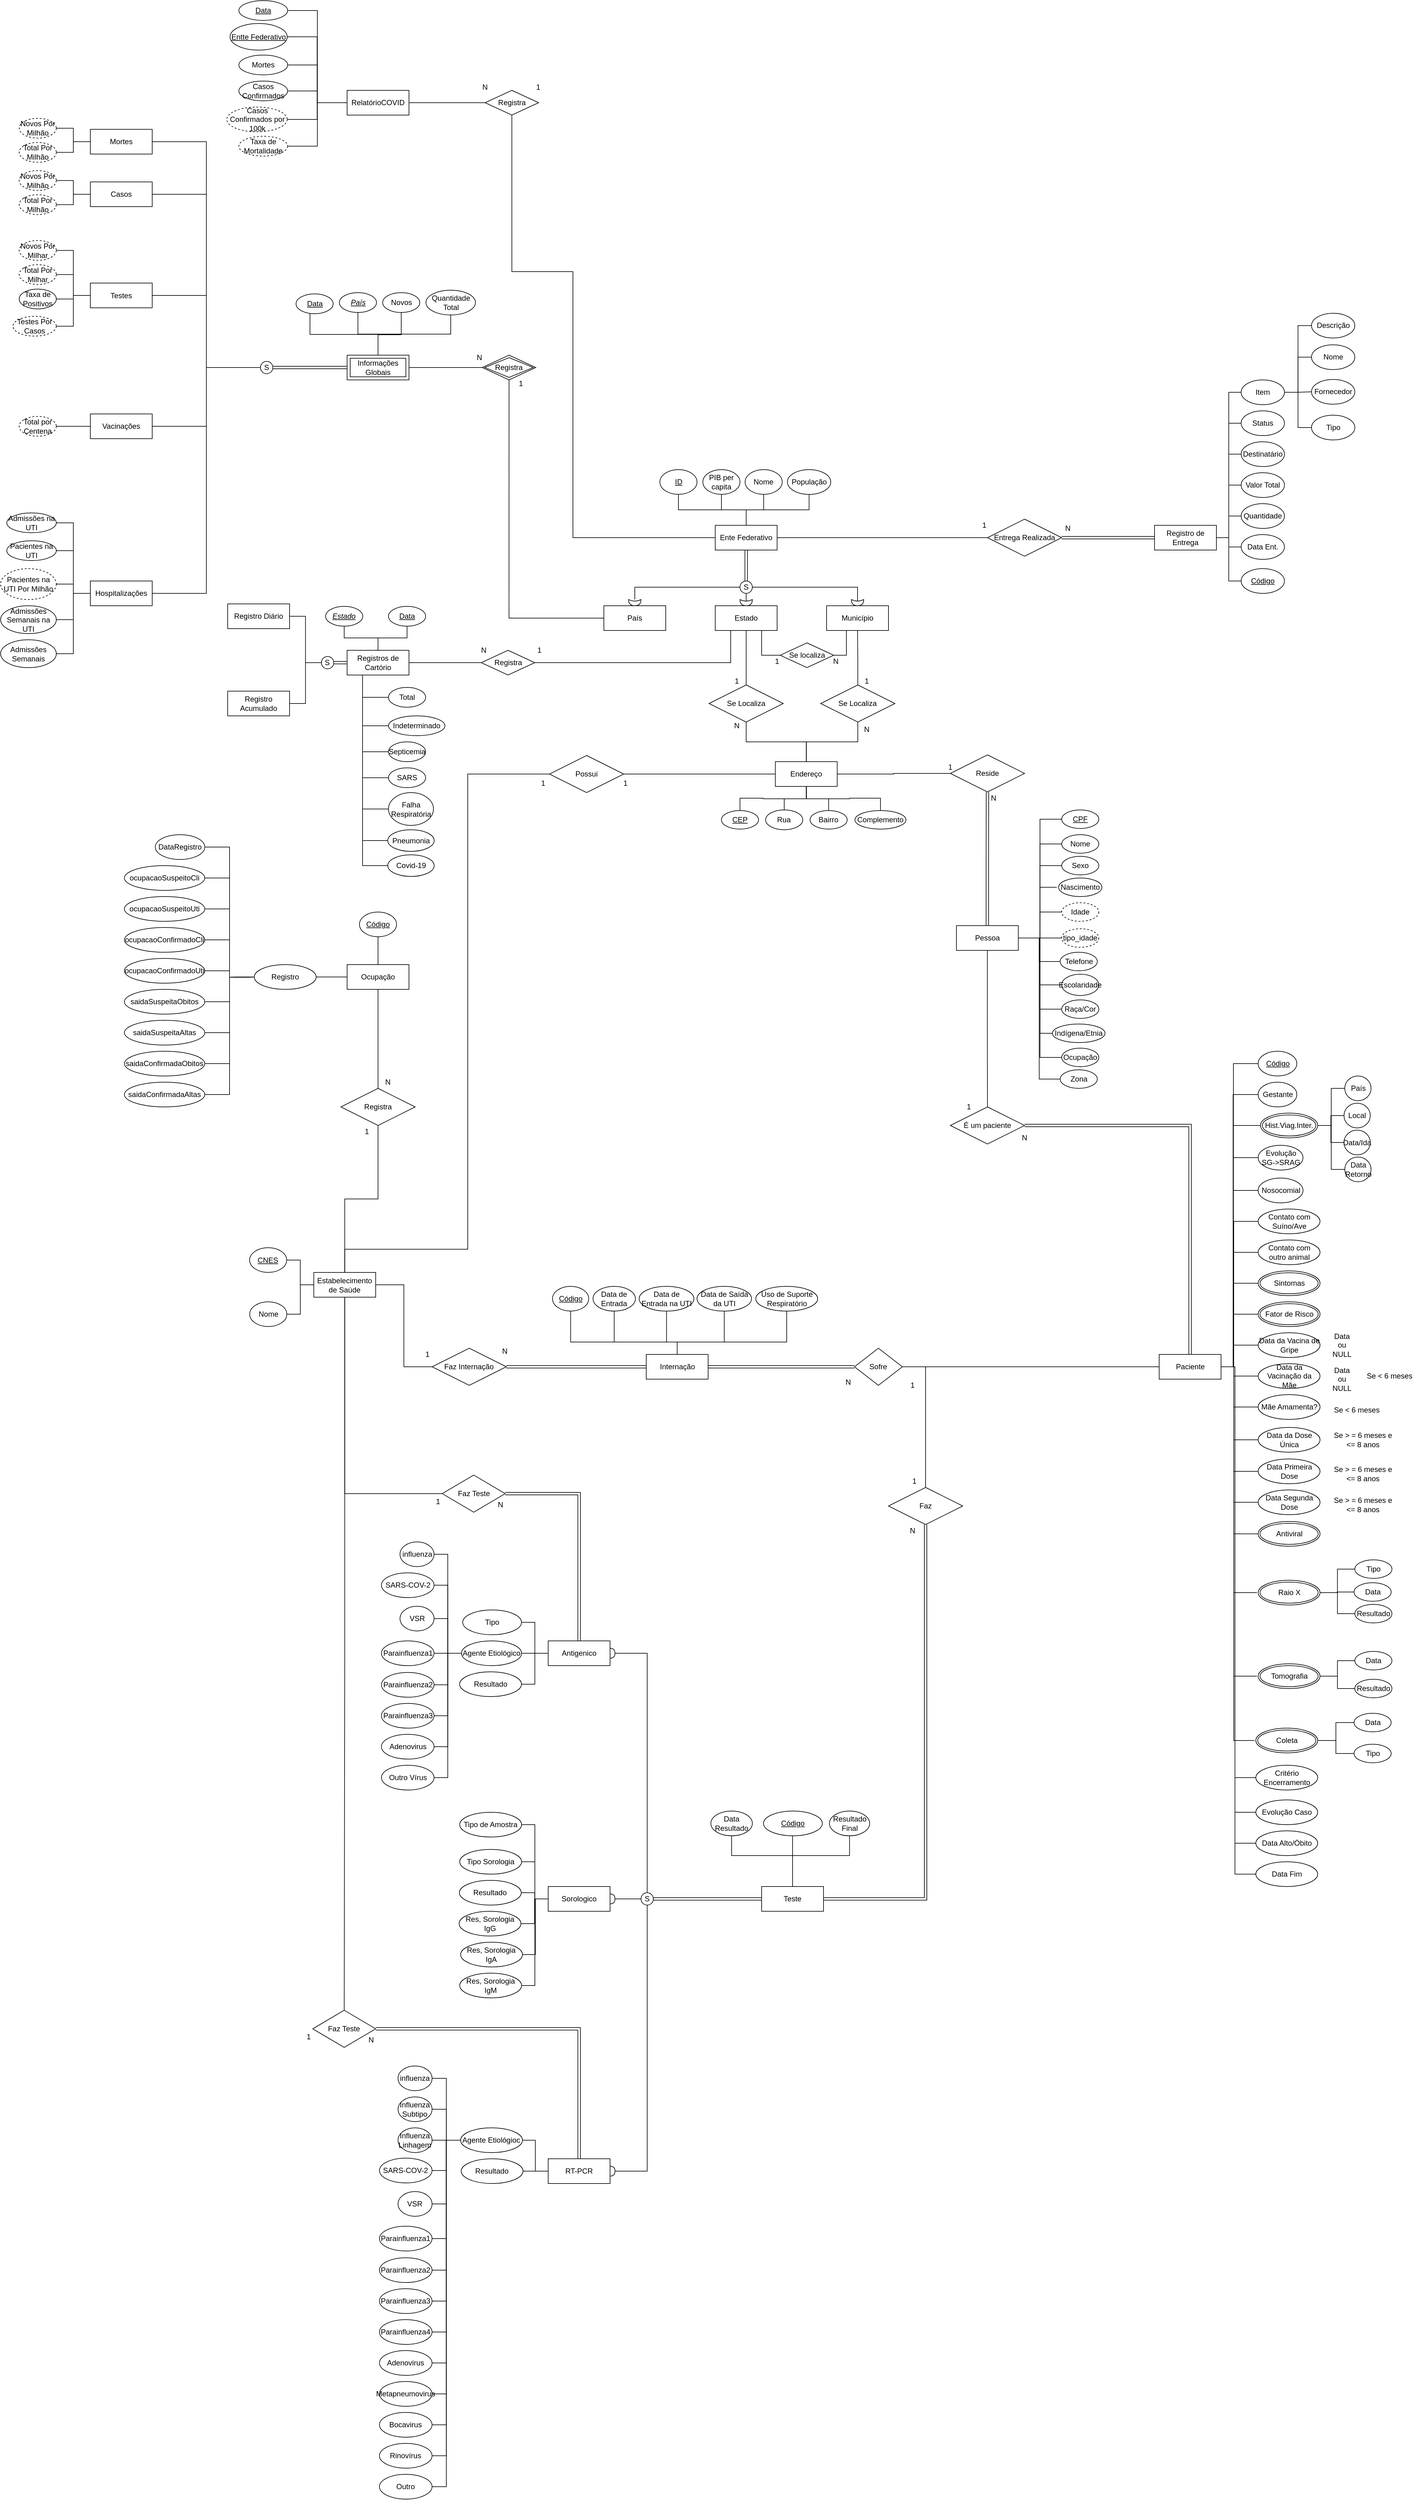 <mxfile version="14.6.3" type="device"><diagram id="HkOinhoZVf5FkXVvDogC" name="Page-1"><mxGraphModel dx="2031" dy="3247" grid="1" gridSize="10" guides="1" tooltips="1" connect="1" arrows="1" fold="1" page="1" pageScale="1" pageWidth="850" pageHeight="1100" math="0" shadow="0"><root><mxCell id="0"/><mxCell id="1" parent="0"/><mxCell id="f0v1zlo25wmTs6GffZ0E-36" style="edgeStyle=orthogonalEdgeStyle;rounded=0;orthogonalLoop=1;jettySize=auto;html=1;exitX=0.5;exitY=1;exitDx=0;exitDy=0;endArrow=none;endFill=0;shape=link;" parent="1" source="f0v1zlo25wmTs6GffZ0E-14" target="f0v1zlo25wmTs6GffZ0E-17" edge="1"><mxGeometry relative="1" as="geometry"/></mxCell><mxCell id="f0v1zlo25wmTs6GffZ0E-416" style="edgeStyle=orthogonalEdgeStyle;rounded=0;orthogonalLoop=1;jettySize=auto;html=1;exitX=1;exitY=0.5;exitDx=0;exitDy=0;entryX=0;entryY=0.5;entryDx=0;entryDy=0;startArrow=none;startFill=0;endArrow=none;endFill=0;" parent="1" source="f0v1zlo25wmTs6GffZ0E-14" target="f0v1zlo25wmTs6GffZ0E-414" edge="1"><mxGeometry relative="1" as="geometry"><Array as="points"><mxPoint x="1610" y="-840"/></Array></mxGeometry></mxCell><mxCell id="We_BUSJX4Uzr28vuKA6_-229" style="edgeStyle=orthogonalEdgeStyle;rounded=0;orthogonalLoop=1;jettySize=auto;html=1;entryX=0.5;entryY=1;entryDx=0;entryDy=0;endArrow=none;endFill=0;" parent="1" source="f0v1zlo25wmTs6GffZ0E-14" target="We_BUSJX4Uzr28vuKA6_-48" edge="1"><mxGeometry relative="1" as="geometry"/></mxCell><mxCell id="We_BUSJX4Uzr28vuKA6_-230" style="edgeStyle=orthogonalEdgeStyle;rounded=0;orthogonalLoop=1;jettySize=auto;html=1;entryX=0.5;entryY=1;entryDx=0;entryDy=0;endArrow=none;endFill=0;exitX=0.5;exitY=0;exitDx=0;exitDy=0;" parent="1" source="f0v1zlo25wmTs6GffZ0E-14" target="f0v1zlo25wmTs6GffZ0E-25" edge="1"><mxGeometry relative="1" as="geometry"/></mxCell><mxCell id="5opBYQsbAmDbLei3P1BV-354" style="edgeStyle=orthogonalEdgeStyle;rounded=0;orthogonalLoop=1;jettySize=auto;html=1;entryX=0.5;entryY=1;entryDx=0;entryDy=0;startArrow=none;startFill=0;endArrow=none;endFill=0;" parent="1" source="f0v1zlo25wmTs6GffZ0E-14" target="5opBYQsbAmDbLei3P1BV-350" edge="1"><mxGeometry relative="1" as="geometry"><Array as="points"><mxPoint x="940" y="-840"/><mxPoint x="940" y="-1270"/><mxPoint x="841" y="-1270"/></Array></mxGeometry></mxCell><mxCell id="3rusbd3OImEphEmf-2Vc-2" style="edgeStyle=orthogonalEdgeStyle;rounded=0;orthogonalLoop=1;jettySize=auto;html=1;entryX=0.5;entryY=1;entryDx=0;entryDy=0;endArrow=none;endFill=0;" edge="1" parent="1" source="f0v1zlo25wmTs6GffZ0E-14" target="5opBYQsbAmDbLei3P1BV-240"><mxGeometry relative="1" as="geometry"/></mxCell><mxCell id="3rusbd3OImEphEmf-2Vc-3" style="edgeStyle=orthogonalEdgeStyle;rounded=0;orthogonalLoop=1;jettySize=auto;html=1;entryX=0.5;entryY=1;entryDx=0;entryDy=0;endArrow=none;endFill=0;exitX=0.5;exitY=0;exitDx=0;exitDy=0;" edge="1" parent="1" source="f0v1zlo25wmTs6GffZ0E-14" target="5opBYQsbAmDbLei3P1BV-6"><mxGeometry relative="1" as="geometry"/></mxCell><mxCell id="f0v1zlo25wmTs6GffZ0E-14" value="Ente Federativo" style="whiteSpace=wrap;html=1;align=center;" parent="1" vertex="1"><mxGeometry x="1170" y="-860" width="100" height="40" as="geometry"/></mxCell><mxCell id="f0v1zlo25wmTs6GffZ0E-39" style="edgeStyle=orthogonalEdgeStyle;rounded=0;orthogonalLoop=1;jettySize=auto;html=1;exitX=1;exitY=0.5;exitDx=0;exitDy=0;entryX=0.5;entryY=0;entryDx=0;entryDy=0;endArrow=none;endFill=0;startArrow=none;" parent="1" source="5opBYQsbAmDbLei3P1BV-35" target="f0v1zlo25wmTs6GffZ0E-21" edge="1"><mxGeometry relative="1" as="geometry"/></mxCell><mxCell id="5opBYQsbAmDbLei3P1BV-34" style="edgeStyle=orthogonalEdgeStyle;rounded=0;orthogonalLoop=1;jettySize=auto;html=1;exitX=0.5;exitY=1;exitDx=0;exitDy=0;entryX=0.25;entryY=0.5;entryDx=0;entryDy=0;entryPerimeter=0;startArrow=none;startFill=0;endArrow=none;endFill=0;" parent="1" source="f0v1zlo25wmTs6GffZ0E-17" target="5opBYQsbAmDbLei3P1BV-30" edge="1"><mxGeometry relative="1" as="geometry"/></mxCell><mxCell id="f0v1zlo25wmTs6GffZ0E-17" value="S" style="ellipse;whiteSpace=wrap;html=1;align=center;" parent="1" vertex="1"><mxGeometry x="1210" y="-770" width="20" height="20" as="geometry"/></mxCell><mxCell id="5opBYQsbAmDbLei3P1BV-285" style="edgeStyle=orthogonalEdgeStyle;rounded=0;orthogonalLoop=1;jettySize=auto;html=1;entryX=0.5;entryY=1;entryDx=0;entryDy=0;startArrow=none;startFill=0;endArrow=none;endFill=0;" parent="1" source="f0v1zlo25wmTs6GffZ0E-19" target="5opBYQsbAmDbLei3P1BV-284" edge="1"><mxGeometry relative="1" as="geometry"/></mxCell><mxCell id="f0v1zlo25wmTs6GffZ0E-19" value="País" style="whiteSpace=wrap;html=1;align=center;" parent="1" vertex="1"><mxGeometry x="990" y="-730" width="100" height="40" as="geometry"/></mxCell><mxCell id="5opBYQsbAmDbLei3P1BV-53" style="edgeStyle=orthogonalEdgeStyle;rounded=0;orthogonalLoop=1;jettySize=auto;html=1;exitX=0.75;exitY=1;exitDx=0;exitDy=0;entryX=0;entryY=0.5;entryDx=0;entryDy=0;startArrow=none;startFill=0;endArrow=none;endFill=0;" parent="1" source="f0v1zlo25wmTs6GffZ0E-20" target="5opBYQsbAmDbLei3P1BV-51" edge="1"><mxGeometry relative="1" as="geometry"/></mxCell><mxCell id="5opBYQsbAmDbLei3P1BV-296" style="edgeStyle=orthogonalEdgeStyle;rounded=0;orthogonalLoop=1;jettySize=auto;html=1;exitX=0.25;exitY=1;exitDx=0;exitDy=0;entryX=1;entryY=0.5;entryDx=0;entryDy=0;startArrow=none;startFill=0;endArrow=none;endFill=0;" parent="1" source="f0v1zlo25wmTs6GffZ0E-20" target="5opBYQsbAmDbLei3P1BV-294" edge="1"><mxGeometry relative="1" as="geometry"/></mxCell><mxCell id="f0v1zlo25wmTs6GffZ0E-20" value="Estado" style="whiteSpace=wrap;html=1;align=center;" parent="1" vertex="1"><mxGeometry x="1170" y="-730" width="100" height="40" as="geometry"/></mxCell><mxCell id="5opBYQsbAmDbLei3P1BV-52" style="edgeStyle=orthogonalEdgeStyle;rounded=0;orthogonalLoop=1;jettySize=auto;html=1;exitX=0.25;exitY=1;exitDx=0;exitDy=0;entryX=1;entryY=0.5;entryDx=0;entryDy=0;startArrow=none;startFill=0;endArrow=none;endFill=0;" parent="1" source="f0v1zlo25wmTs6GffZ0E-21" target="5opBYQsbAmDbLei3P1BV-51" edge="1"><mxGeometry relative="1" as="geometry"><Array as="points"><mxPoint x="1382" y="-690"/><mxPoint x="1382" y="-650"/></Array></mxGeometry></mxCell><mxCell id="f0v1zlo25wmTs6GffZ0E-21" value="Município" style="whiteSpace=wrap;html=1;align=center;" parent="1" vertex="1"><mxGeometry x="1350" y="-730" width="100" height="40" as="geometry"/></mxCell><mxCell id="f0v1zlo25wmTs6GffZ0E-25" value="População" style="ellipse;whiteSpace=wrap;html=1;align=center;" parent="1" vertex="1"><mxGeometry x="1286.71" y="-950" width="70" height="40" as="geometry"/></mxCell><mxCell id="We_BUSJX4Uzr28vuKA6_-263" style="edgeStyle=orthogonalEdgeStyle;rounded=0;orthogonalLoop=1;jettySize=auto;html=1;entryX=0.5;entryY=0;entryDx=0;entryDy=0;endArrow=none;endFill=0;" parent="1" source="f0v1zlo25wmTs6GffZ0E-47" target="We_BUSJX4Uzr28vuKA6_-26" edge="1"><mxGeometry relative="1" as="geometry"/></mxCell><mxCell id="5opBYQsbAmDbLei3P1BV-2" style="edgeStyle=orthogonalEdgeStyle;rounded=0;orthogonalLoop=1;jettySize=auto;html=1;endArrow=none;endFill=0;" parent="1" source="f0v1zlo25wmTs6GffZ0E-47" target="We_BUSJX4Uzr28vuKA6_-276" edge="1"><mxGeometry relative="1" as="geometry"/></mxCell><mxCell id="5opBYQsbAmDbLei3P1BV-3" style="edgeStyle=orthogonalEdgeStyle;rounded=0;orthogonalLoop=1;jettySize=auto;html=1;entryX=1;entryY=0.5;entryDx=0;entryDy=0;endArrow=none;endFill=0;" parent="1" source="f0v1zlo25wmTs6GffZ0E-47" target="We_BUSJX4Uzr28vuKA6_-21" edge="1"><mxGeometry relative="1" as="geometry"/></mxCell><mxCell id="f0v1zlo25wmTs6GffZ0E-47" value="Ocupação" style="whiteSpace=wrap;html=1;align=center;" parent="1" vertex="1"><mxGeometry x="575.0" y="-150" width="100" height="40" as="geometry"/></mxCell><mxCell id="f0v1zlo25wmTs6GffZ0E-49" value="DataRegistro" style="ellipse;whiteSpace=wrap;html=1;align=center;fontStyle=0" parent="1" vertex="1"><mxGeometry x="265" y="-360" width="80" height="40" as="geometry"/></mxCell><mxCell id="f0v1zlo25wmTs6GffZ0E-53" value="ocupacaoSuspeitoCli" style="ellipse;whiteSpace=wrap;html=1;align=center;" parent="1" vertex="1"><mxGeometry x="215" y="-310" width="130" height="40" as="geometry"/></mxCell><mxCell id="f0v1zlo25wmTs6GffZ0E-54" value="ocupacaoSuspeitoUti" style="ellipse;whiteSpace=wrap;html=1;align=center;" parent="1" vertex="1"><mxGeometry x="215" y="-260" width="130" height="40" as="geometry"/></mxCell><mxCell id="f0v1zlo25wmTs6GffZ0E-55" value="ocupacaoConfirmadoCli" style="ellipse;whiteSpace=wrap;html=1;align=center;" parent="1" vertex="1"><mxGeometry x="215" y="-210" width="130" height="40" as="geometry"/></mxCell><mxCell id="f0v1zlo25wmTs6GffZ0E-56" value="ocupacaoConfirmadoUti" style="ellipse;whiteSpace=wrap;html=1;align=center;" parent="1" vertex="1"><mxGeometry x="215" y="-160" width="130" height="40" as="geometry"/></mxCell><mxCell id="f0v1zlo25wmTs6GffZ0E-57" value="saidaSuspeitaObitos" style="ellipse;whiteSpace=wrap;html=1;align=center;" parent="1" vertex="1"><mxGeometry x="215" y="-110" width="130" height="40" as="geometry"/></mxCell><mxCell id="f0v1zlo25wmTs6GffZ0E-58" value="saidaSuspeitaAltas" style="ellipse;whiteSpace=wrap;html=1;align=center;" parent="1" vertex="1"><mxGeometry x="215" y="-60" width="130" height="40" as="geometry"/></mxCell><mxCell id="f0v1zlo25wmTs6GffZ0E-59" value="saidaConfirmadaObitos" style="ellipse;whiteSpace=wrap;html=1;align=center;" parent="1" vertex="1"><mxGeometry x="215" y="-10" width="130" height="40" as="geometry"/></mxCell><mxCell id="f0v1zlo25wmTs6GffZ0E-60" value="saidaConfirmadaAltas" style="ellipse;whiteSpace=wrap;html=1;align=center;" parent="1" vertex="1"><mxGeometry x="215" y="40" width="130" height="40" as="geometry"/></mxCell><mxCell id="f0v1zlo25wmTs6GffZ0E-73" style="edgeStyle=orthogonalEdgeStyle;rounded=0;orthogonalLoop=1;jettySize=auto;html=1;exitX=0;exitY=0.5;exitDx=0;exitDy=0;entryX=1;entryY=0.5;entryDx=0;entryDy=0;endArrow=none;endFill=0;" parent="1" target="f0v1zlo25wmTs6GffZ0E-49" edge="1"><mxGeometry relative="1" as="geometry"><mxPoint x="425.0" y="-130" as="sourcePoint"/></mxGeometry></mxCell><mxCell id="f0v1zlo25wmTs6GffZ0E-74" style="edgeStyle=orthogonalEdgeStyle;rounded=0;orthogonalLoop=1;jettySize=auto;html=1;exitX=0;exitY=0.5;exitDx=0;exitDy=0;entryX=1;entryY=0.5;entryDx=0;entryDy=0;endArrow=none;endFill=0;" parent="1" target="f0v1zlo25wmTs6GffZ0E-53" edge="1"><mxGeometry relative="1" as="geometry"><mxPoint x="425.0" y="-130" as="sourcePoint"/></mxGeometry></mxCell><mxCell id="f0v1zlo25wmTs6GffZ0E-75" style="edgeStyle=orthogonalEdgeStyle;rounded=0;orthogonalLoop=1;jettySize=auto;html=1;exitX=0;exitY=0.5;exitDx=0;exitDy=0;entryX=1;entryY=0.5;entryDx=0;entryDy=0;endArrow=none;endFill=0;" parent="1" target="f0v1zlo25wmTs6GffZ0E-54" edge="1"><mxGeometry relative="1" as="geometry"><mxPoint x="425.0" y="-130" as="sourcePoint"/></mxGeometry></mxCell><mxCell id="f0v1zlo25wmTs6GffZ0E-76" style="edgeStyle=orthogonalEdgeStyle;rounded=0;orthogonalLoop=1;jettySize=auto;html=1;exitX=0;exitY=0.5;exitDx=0;exitDy=0;entryX=1;entryY=0.5;entryDx=0;entryDy=0;endArrow=none;endFill=0;" parent="1" target="f0v1zlo25wmTs6GffZ0E-55" edge="1"><mxGeometry relative="1" as="geometry"><mxPoint x="425.0" y="-130" as="sourcePoint"/></mxGeometry></mxCell><mxCell id="f0v1zlo25wmTs6GffZ0E-77" style="edgeStyle=orthogonalEdgeStyle;rounded=0;orthogonalLoop=1;jettySize=auto;html=1;exitX=0;exitY=0.5;exitDx=0;exitDy=0;entryX=1;entryY=0.5;entryDx=0;entryDy=0;endArrow=none;endFill=0;" parent="1" target="f0v1zlo25wmTs6GffZ0E-56" edge="1"><mxGeometry relative="1" as="geometry"><mxPoint x="425.0" y="-130" as="sourcePoint"/></mxGeometry></mxCell><mxCell id="f0v1zlo25wmTs6GffZ0E-78" style="edgeStyle=orthogonalEdgeStyle;rounded=0;orthogonalLoop=1;jettySize=auto;html=1;exitX=0;exitY=0.5;exitDx=0;exitDy=0;entryX=1;entryY=0.5;entryDx=0;entryDy=0;endArrow=none;endFill=0;" parent="1" target="f0v1zlo25wmTs6GffZ0E-57" edge="1"><mxGeometry relative="1" as="geometry"><mxPoint x="425.0" y="-130" as="sourcePoint"/></mxGeometry></mxCell><mxCell id="f0v1zlo25wmTs6GffZ0E-79" style="edgeStyle=orthogonalEdgeStyle;rounded=0;orthogonalLoop=1;jettySize=auto;html=1;exitX=0;exitY=0.5;exitDx=0;exitDy=0;entryX=1;entryY=0.5;entryDx=0;entryDy=0;endArrow=none;endFill=0;" parent="1" target="f0v1zlo25wmTs6GffZ0E-58" edge="1"><mxGeometry relative="1" as="geometry"><mxPoint x="425.0" y="-130" as="sourcePoint"/></mxGeometry></mxCell><mxCell id="f0v1zlo25wmTs6GffZ0E-80" style="edgeStyle=orthogonalEdgeStyle;rounded=0;orthogonalLoop=1;jettySize=auto;html=1;exitX=0;exitY=0.5;exitDx=0;exitDy=0;entryX=1;entryY=0.5;entryDx=0;entryDy=0;endArrow=none;endFill=0;" parent="1" target="f0v1zlo25wmTs6GffZ0E-59" edge="1"><mxGeometry relative="1" as="geometry"><mxPoint x="425.0" y="-130" as="sourcePoint"/></mxGeometry></mxCell><mxCell id="f0v1zlo25wmTs6GffZ0E-81" style="edgeStyle=orthogonalEdgeStyle;rounded=0;orthogonalLoop=1;jettySize=auto;html=1;exitX=0;exitY=0.5;exitDx=0;exitDy=0;entryX=1;entryY=0.5;entryDx=0;entryDy=0;endArrow=none;endFill=0;" parent="1" target="f0v1zlo25wmTs6GffZ0E-60" edge="1"><mxGeometry relative="1" as="geometry"><mxPoint x="425.0" y="-130" as="sourcePoint"/></mxGeometry></mxCell><mxCell id="We_BUSJX4Uzr28vuKA6_-226" style="edgeStyle=orthogonalEdgeStyle;rounded=0;orthogonalLoop=1;jettySize=auto;html=1;exitX=0.5;exitY=1;exitDx=0;exitDy=0;entryX=0.5;entryY=0;entryDx=0;entryDy=0;endArrow=none;endFill=0;" parent="1" source="f0v1zlo25wmTs6GffZ0E-89" target="We_BUSJX4Uzr28vuKA6_-58" edge="1"><mxGeometry relative="1" as="geometry"/></mxCell><mxCell id="We_BUSJX4Uzr28vuKA6_-227" style="edgeStyle=orthogonalEdgeStyle;rounded=0;orthogonalLoop=1;jettySize=auto;html=1;entryX=0.5;entryY=1;entryDx=0;entryDy=0;endArrow=none;endFill=0;shape=link;" parent="1" source="f0v1zlo25wmTs6GffZ0E-89" target="f0v1zlo25wmTs6GffZ0E-397" edge="1"><mxGeometry relative="1" as="geometry"/></mxCell><mxCell id="5opBYQsbAmDbLei3P1BV-68" style="edgeStyle=orthogonalEdgeStyle;rounded=0;orthogonalLoop=1;jettySize=auto;html=1;entryX=0;entryY=0.5;entryDx=0;entryDy=0;startArrow=none;startFill=0;endArrow=none;endFill=0;" parent="1" source="f0v1zlo25wmTs6GffZ0E-89" target="f0v1zlo25wmTs6GffZ0E-91" edge="1"><mxGeometry relative="1" as="geometry"/></mxCell><mxCell id="5opBYQsbAmDbLei3P1BV-69" style="edgeStyle=orthogonalEdgeStyle;rounded=0;orthogonalLoop=1;jettySize=auto;html=1;entryX=0;entryY=0.5;entryDx=0;entryDy=0;startArrow=none;startFill=0;endArrow=none;endFill=0;" parent="1" source="f0v1zlo25wmTs6GffZ0E-89" target="f0v1zlo25wmTs6GffZ0E-92" edge="1"><mxGeometry relative="1" as="geometry"/></mxCell><mxCell id="5opBYQsbAmDbLei3P1BV-70" style="edgeStyle=orthogonalEdgeStyle;rounded=0;orthogonalLoop=1;jettySize=auto;html=1;entryX=0;entryY=0.5;entryDx=0;entryDy=0;startArrow=none;startFill=0;endArrow=none;endFill=0;" parent="1" source="f0v1zlo25wmTs6GffZ0E-89" target="f0v1zlo25wmTs6GffZ0E-93" edge="1"><mxGeometry relative="1" as="geometry"/></mxCell><mxCell id="5opBYQsbAmDbLei3P1BV-71" style="edgeStyle=orthogonalEdgeStyle;rounded=0;orthogonalLoop=1;jettySize=auto;html=1;entryX=0;entryY=0.5;entryDx=0;entryDy=0;startArrow=none;startFill=0;endArrow=none;endFill=0;" parent="1" edge="1"><mxGeometry relative="1" as="geometry"><mxPoint x="1664.84" y="-193" as="sourcePoint"/><mxPoint x="1722" y="-275" as="targetPoint"/><Array as="points"><mxPoint x="1695" y="-193"/><mxPoint x="1695" y="-275"/></Array></mxGeometry></mxCell><mxCell id="5opBYQsbAmDbLei3P1BV-72" style="edgeStyle=orthogonalEdgeStyle;rounded=0;orthogonalLoop=1;jettySize=auto;html=1;entryX=0;entryY=0.5;entryDx=0;entryDy=0;startArrow=none;startFill=0;endArrow=none;endFill=0;" parent="1" source="f0v1zlo25wmTs6GffZ0E-89" target="f0v1zlo25wmTs6GffZ0E-95" edge="1"><mxGeometry relative="1" as="geometry"/></mxCell><mxCell id="5opBYQsbAmDbLei3P1BV-73" style="edgeStyle=orthogonalEdgeStyle;rounded=0;orthogonalLoop=1;jettySize=auto;html=1;entryX=0;entryY=0.5;entryDx=0;entryDy=0;startArrow=none;startFill=0;endArrow=none;endFill=0;" parent="1" source="f0v1zlo25wmTs6GffZ0E-89" target="f0v1zlo25wmTs6GffZ0E-97" edge="1"><mxGeometry relative="1" as="geometry"/></mxCell><mxCell id="5opBYQsbAmDbLei3P1BV-75" style="edgeStyle=orthogonalEdgeStyle;rounded=0;orthogonalLoop=1;jettySize=auto;html=1;entryX=0;entryY=0.5;entryDx=0;entryDy=0;startArrow=none;startFill=0;endArrow=none;endFill=0;" parent="1" source="f0v1zlo25wmTs6GffZ0E-89" target="f0v1zlo25wmTs6GffZ0E-99" edge="1"><mxGeometry relative="1" as="geometry"/></mxCell><mxCell id="5opBYQsbAmDbLei3P1BV-76" style="edgeStyle=orthogonalEdgeStyle;rounded=0;orthogonalLoop=1;jettySize=auto;html=1;entryX=0;entryY=0.5;entryDx=0;entryDy=0;startArrow=none;startFill=0;endArrow=none;endFill=0;" parent="1" source="f0v1zlo25wmTs6GffZ0E-89" target="5opBYQsbAmDbLei3P1BV-56" edge="1"><mxGeometry relative="1" as="geometry"/></mxCell><mxCell id="5opBYQsbAmDbLei3P1BV-77" style="edgeStyle=orthogonalEdgeStyle;rounded=0;orthogonalLoop=1;jettySize=auto;html=1;entryX=0;entryY=0.5;entryDx=0;entryDy=0;startArrow=none;startFill=0;endArrow=none;endFill=0;" parent="1" target="f0v1zlo25wmTs6GffZ0E-98" edge="1"><mxGeometry relative="1" as="geometry"><mxPoint x="1654.84" y="-193" as="sourcePoint"/><mxPoint x="1710" y="-39" as="targetPoint"/><Array as="points"><mxPoint x="1695" y="-193"/><mxPoint x="1695" y="-39"/></Array></mxGeometry></mxCell><mxCell id="5opBYQsbAmDbLei3P1BV-79" style="edgeStyle=orthogonalEdgeStyle;rounded=0;orthogonalLoop=1;jettySize=auto;html=1;entryX=0;entryY=0.5;entryDx=0;entryDy=0;startArrow=none;startFill=0;endArrow=none;endFill=0;" parent="1" source="f0v1zlo25wmTs6GffZ0E-89" target="5opBYQsbAmDbLei3P1BV-78" edge="1"><mxGeometry relative="1" as="geometry"/></mxCell><mxCell id="3rusbd3OImEphEmf-2Vc-39" style="edgeStyle=orthogonalEdgeStyle;rounded=0;orthogonalLoop=1;jettySize=auto;html=1;entryX=0;entryY=0.5;entryDx=0;entryDy=0;endArrow=none;endFill=0;" edge="1" parent="1" source="f0v1zlo25wmTs6GffZ0E-89" target="f0v1zlo25wmTs6GffZ0E-111"><mxGeometry relative="1" as="geometry"/></mxCell><mxCell id="3rusbd3OImEphEmf-2Vc-40" style="edgeStyle=orthogonalEdgeStyle;rounded=0;orthogonalLoop=1;jettySize=auto;html=1;entryX=0;entryY=0.5;entryDx=0;entryDy=0;endArrow=none;endFill=0;" edge="1" parent="1" source="f0v1zlo25wmTs6GffZ0E-89" target="5opBYQsbAmDbLei3P1BV-80"><mxGeometry relative="1" as="geometry"/></mxCell><mxCell id="f0v1zlo25wmTs6GffZ0E-89" value="Pessoa" style="whiteSpace=wrap;html=1;align=center;" parent="1" vertex="1"><mxGeometry x="1559.84" y="-213" width="100" height="40" as="geometry"/></mxCell><mxCell id="f0v1zlo25wmTs6GffZ0E-91" value="CPF" style="ellipse;whiteSpace=wrap;html=1;align=center;fontStyle=4" parent="1" vertex="1"><mxGeometry x="1730" y="-400" width="60" height="30" as="geometry"/></mxCell><mxCell id="f0v1zlo25wmTs6GffZ0E-92" value="Nome" style="ellipse;whiteSpace=wrap;html=1;align=center;" parent="1" vertex="1"><mxGeometry x="1730.0" y="-360" width="60" height="30" as="geometry"/></mxCell><mxCell id="f0v1zlo25wmTs6GffZ0E-93" value="Sexo" style="ellipse;whiteSpace=wrap;html=1;align=center;" parent="1" vertex="1"><mxGeometry x="1730.0" y="-325" width="60" height="30" as="geometry"/></mxCell><mxCell id="f0v1zlo25wmTs6GffZ0E-94" value="Nascimento" style="ellipse;whiteSpace=wrap;html=1;align=center;" parent="1" vertex="1"><mxGeometry x="1725" y="-290" width="70" height="30" as="geometry"/></mxCell><mxCell id="f0v1zlo25wmTs6GffZ0E-95" value="Idade" style="ellipse;whiteSpace=wrap;html=1;align=center;dashed=1;" parent="1" vertex="1"><mxGeometry x="1730.0" y="-250" width="60" height="30" as="geometry"/></mxCell><mxCell id="f0v1zlo25wmTs6GffZ0E-97" value="tipo_idade" style="ellipse;whiteSpace=wrap;html=1;align=center;dashed=1;" parent="1" vertex="1"><mxGeometry x="1730.0" y="-208" width="60" height="30" as="geometry"/></mxCell><mxCell id="f0v1zlo25wmTs6GffZ0E-98" value="Indígena/Etnia" style="ellipse;whiteSpace=wrap;html=1;align=center;" parent="1" vertex="1"><mxGeometry x="1715" y="-54" width="85" height="30" as="geometry"/></mxCell><mxCell id="f0v1zlo25wmTs6GffZ0E-99" value="Escolaridade" style="ellipse;whiteSpace=wrap;html=1;align=center;" parent="1" vertex="1"><mxGeometry x="1730" y="-134.5" width="60" height="34.5" as="geometry"/></mxCell><mxCell id="f0v1zlo25wmTs6GffZ0E-111" value="Telefone" style="ellipse;whiteSpace=wrap;html=1;align=center;" parent="1" vertex="1"><mxGeometry x="1727.5" y="-170" width="60" height="30" as="geometry"/></mxCell><mxCell id="f0v1zlo25wmTs6GffZ0E-114" value="Evolução SG-&amp;gt;SRAG" style="ellipse;whiteSpace=wrap;html=1;align=center;" parent="1" vertex="1"><mxGeometry x="2047.5" y="142" width="72.5" height="40" as="geometry"/></mxCell><mxCell id="f0v1zlo25wmTs6GffZ0E-115" value="País" style="ellipse;whiteSpace=wrap;html=1;align=center;" parent="1" vertex="1"><mxGeometry x="2187.5" y="30" width="42.5" height="40" as="geometry"/></mxCell><mxCell id="f0v1zlo25wmTs6GffZ0E-116" value="Local" style="ellipse;whiteSpace=wrap;html=1;align=center;" parent="1" vertex="1"><mxGeometry x="2186.25" y="74" width="42.5" height="40" as="geometry"/></mxCell><mxCell id="f0v1zlo25wmTs6GffZ0E-117" value="Data/Ida" style="ellipse;whiteSpace=wrap;html=1;align=center;" parent="1" vertex="1"><mxGeometry x="2186.25" y="117.5" width="42.5" height="40" as="geometry"/></mxCell><mxCell id="f0v1zlo25wmTs6GffZ0E-118" value="Data Retorno" style="ellipse;whiteSpace=wrap;html=1;align=center;" parent="1" vertex="1"><mxGeometry x="2187.5" y="161" width="42.5" height="40" as="geometry"/></mxCell><mxCell id="f0v1zlo25wmTs6GffZ0E-329" style="edgeStyle=orthogonalEdgeStyle;rounded=0;orthogonalLoop=1;jettySize=auto;html=1;entryX=0;entryY=0.5;entryDx=0;entryDy=0;endArrow=none;endFill=0;" parent="1" source="f0v1zlo25wmTs6GffZ0E-119" target="f0v1zlo25wmTs6GffZ0E-160" edge="1"><mxGeometry relative="1" as="geometry"><Array as="points"><mxPoint x="2008" y="500"/><mxPoint x="2008" y="565"/></Array></mxGeometry></mxCell><mxCell id="f0v1zlo25wmTs6GffZ0E-330" style="edgeStyle=orthogonalEdgeStyle;rounded=0;orthogonalLoop=1;jettySize=auto;html=1;entryX=0;entryY=0.5;entryDx=0;entryDy=0;endArrow=none;endFill=0;" parent="1" source="f0v1zlo25wmTs6GffZ0E-119" target="f0v1zlo25wmTs6GffZ0E-162" edge="1"><mxGeometry relative="1" as="geometry"><Array as="points"><mxPoint x="2008" y="500"/><mxPoint x="2008" y="618"/></Array></mxGeometry></mxCell><mxCell id="f0v1zlo25wmTs6GffZ0E-331" style="edgeStyle=orthogonalEdgeStyle;rounded=0;orthogonalLoop=1;jettySize=auto;html=1;entryX=0;entryY=0.5;entryDx=0;entryDy=0;endArrow=none;endFill=0;" parent="1" source="f0v1zlo25wmTs6GffZ0E-119" target="f0v1zlo25wmTs6GffZ0E-163" edge="1"><mxGeometry relative="1" as="geometry"><Array as="points"><mxPoint x="2008" y="500"/><mxPoint x="2008" y="669"/></Array></mxGeometry></mxCell><mxCell id="f0v1zlo25wmTs6GffZ0E-332" style="edgeStyle=orthogonalEdgeStyle;rounded=0;orthogonalLoop=1;jettySize=auto;html=1;entryX=0;entryY=0.5;entryDx=0;entryDy=0;endArrow=none;endFill=0;" parent="1" source="f0v1zlo25wmTs6GffZ0E-119" target="f0v1zlo25wmTs6GffZ0E-164" edge="1"><mxGeometry relative="1" as="geometry"><Array as="points"><mxPoint x="2008" y="500"/><mxPoint x="2008" y="719"/></Array></mxGeometry></mxCell><mxCell id="f0v1zlo25wmTs6GffZ0E-333" style="edgeStyle=orthogonalEdgeStyle;rounded=0;orthogonalLoop=1;jettySize=auto;html=1;entryX=0;entryY=0.5;entryDx=0;entryDy=0;endArrow=none;endFill=0;" parent="1" source="f0v1zlo25wmTs6GffZ0E-119" target="f0v1zlo25wmTs6GffZ0E-178" edge="1"><mxGeometry relative="1" as="geometry"><Array as="points"><mxPoint x="2008" y="500"/><mxPoint x="2008" y="770"/></Array></mxGeometry></mxCell><mxCell id="f0v1zlo25wmTs6GffZ0E-335" style="edgeStyle=orthogonalEdgeStyle;rounded=0;orthogonalLoop=1;jettySize=auto;html=1;entryX=0;entryY=0.5;entryDx=0;entryDy=0;endArrow=none;endFill=0;" parent="1" source="f0v1zlo25wmTs6GffZ0E-119" target="f0v1zlo25wmTs6GffZ0E-156" edge="1"><mxGeometry relative="1" as="geometry"><Array as="points"><mxPoint x="2008" y="500"/><mxPoint x="2008" y="515"/></Array></mxGeometry></mxCell><mxCell id="f0v1zlo25wmTs6GffZ0E-336" style="edgeStyle=orthogonalEdgeStyle;rounded=0;orthogonalLoop=1;jettySize=auto;html=1;entryX=0;entryY=0.5;entryDx=0;entryDy=0;endArrow=none;endFill=0;" parent="1" source="f0v1zlo25wmTs6GffZ0E-119" target="f0v1zlo25wmTs6GffZ0E-153" edge="1"><mxGeometry relative="1" as="geometry"><Array as="points"><mxPoint x="2008" y="500"/><mxPoint x="2008" y="465"/></Array></mxGeometry></mxCell><mxCell id="f0v1zlo25wmTs6GffZ0E-337" style="edgeStyle=orthogonalEdgeStyle;rounded=0;orthogonalLoop=1;jettySize=auto;html=1;entryX=0;entryY=0.5;entryDx=0;entryDy=0;endArrow=none;endFill=0;" parent="1" source="f0v1zlo25wmTs6GffZ0E-119" target="f0v1zlo25wmTs6GffZ0E-148" edge="1"><mxGeometry relative="1" as="geometry"><Array as="points"><mxPoint x="2008" y="500"/><mxPoint x="2008" y="415"/></Array></mxGeometry></mxCell><mxCell id="f0v1zlo25wmTs6GffZ0E-338" style="edgeStyle=orthogonalEdgeStyle;rounded=0;orthogonalLoop=1;jettySize=auto;html=1;entryX=0;entryY=0.5;entryDx=0;entryDy=0;endArrow=none;endFill=0;" parent="1" source="f0v1zlo25wmTs6GffZ0E-119" target="f0v1zlo25wmTs6GffZ0E-140" edge="1"><mxGeometry relative="1" as="geometry"><Array as="points"><mxPoint x="2008" y="500"/><mxPoint x="2008" y="365"/></Array></mxGeometry></mxCell><mxCell id="f0v1zlo25wmTs6GffZ0E-339" style="edgeStyle=orthogonalEdgeStyle;rounded=0;orthogonalLoop=1;jettySize=auto;html=1;entryX=0;entryY=0.5;entryDx=0;entryDy=0;endArrow=none;endFill=0;" parent="1" source="f0v1zlo25wmTs6GffZ0E-119" target="f0v1zlo25wmTs6GffZ0E-124" edge="1"><mxGeometry relative="1" as="geometry"><Array as="points"><mxPoint x="2008" y="500"/><mxPoint x="2008" y="315"/></Array></mxGeometry></mxCell><mxCell id="f0v1zlo25wmTs6GffZ0E-340" style="edgeStyle=orthogonalEdgeStyle;rounded=0;orthogonalLoop=1;jettySize=auto;html=1;entryX=0;entryY=0.5;entryDx=0;entryDy=0;endArrow=none;endFill=0;" parent="1" source="f0v1zlo25wmTs6GffZ0E-119" target="f0v1zlo25wmTs6GffZ0E-123" edge="1"><mxGeometry relative="1" as="geometry"><Array as="points"><mxPoint x="2008" y="500"/><mxPoint x="2008" y="265"/></Array></mxGeometry></mxCell><mxCell id="f0v1zlo25wmTs6GffZ0E-341" style="edgeStyle=orthogonalEdgeStyle;rounded=0;orthogonalLoop=1;jettySize=auto;html=1;entryX=0;entryY=0.5;entryDx=0;entryDy=0;endArrow=none;endFill=0;" parent="1" source="f0v1zlo25wmTs6GffZ0E-119" target="f0v1zlo25wmTs6GffZ0E-122" edge="1"><mxGeometry relative="1" as="geometry"><Array as="points"><mxPoint x="2007" y="500"/><mxPoint x="2007" y="215"/></Array></mxGeometry></mxCell><mxCell id="f0v1zlo25wmTs6GffZ0E-342" style="edgeStyle=orthogonalEdgeStyle;rounded=0;orthogonalLoop=1;jettySize=auto;html=1;entryX=0;entryY=0.5;entryDx=0;entryDy=0;endArrow=none;endFill=0;" parent="1" source="f0v1zlo25wmTs6GffZ0E-119" target="f0v1zlo25wmTs6GffZ0E-114" edge="1"><mxGeometry relative="1" as="geometry"><Array as="points"><mxPoint x="2007" y="500"/><mxPoint x="2007" y="162"/></Array></mxGeometry></mxCell><mxCell id="f0v1zlo25wmTs6GffZ0E-343" style="edgeStyle=orthogonalEdgeStyle;rounded=0;orthogonalLoop=1;jettySize=auto;html=1;entryX=0;entryY=0.5;entryDx=0;entryDy=0;endArrow=none;endFill=0;" parent="1" source="f0v1zlo25wmTs6GffZ0E-119" target="f0v1zlo25wmTs6GffZ0E-121" edge="1"><mxGeometry relative="1" as="geometry"><Array as="points"><mxPoint x="2007" y="500"/><mxPoint x="2007" y="110"/></Array></mxGeometry></mxCell><mxCell id="f0v1zlo25wmTs6GffZ0E-344" style="edgeStyle=orthogonalEdgeStyle;rounded=0;orthogonalLoop=1;jettySize=auto;html=1;endArrow=none;endFill=0;entryX=0;entryY=0.5;entryDx=0;entryDy=0;exitX=1;exitY=0.25;exitDx=0;exitDy=0;" parent="1" source="f0v1zlo25wmTs6GffZ0E-119" target="f0v1zlo25wmTs6GffZ0E-191" edge="1"><mxGeometry relative="1" as="geometry"><mxPoint x="2017.5" y="110" as="targetPoint"/><Array as="points"><mxPoint x="1987.5" y="500"/><mxPoint x="2007.5" y="500"/><mxPoint x="2007.5" y="10"/></Array></mxGeometry></mxCell><mxCell id="f0v1zlo25wmTs6GffZ0E-435" style="edgeStyle=orthogonalEdgeStyle;rounded=0;orthogonalLoop=1;jettySize=auto;html=1;exitX=0;exitY=0.25;exitDx=0;exitDy=0;entryX=1;entryY=0.5;entryDx=0;entryDy=0;startArrow=none;startFill=0;endArrow=none;endFill=0;" parent="1" source="f0v1zlo25wmTs6GffZ0E-119" target="f0v1zlo25wmTs6GffZ0E-429" edge="1"><mxGeometry relative="1" as="geometry"><Array as="points"><mxPoint x="1690" y="500"/><mxPoint x="1520" y="500"/><mxPoint x="1520" y="545"/></Array></mxGeometry></mxCell><mxCell id="f0v1zlo25wmTs6GffZ0E-437" style="edgeStyle=orthogonalEdgeStyle;rounded=0;orthogonalLoop=1;jettySize=auto;html=1;exitX=0;exitY=0.5;exitDx=0;exitDy=0;entryX=0.5;entryY=0;entryDx=0;entryDy=0;startArrow=none;startFill=0;endArrow=none;endFill=0;" parent="1" source="f0v1zlo25wmTs6GffZ0E-119" target="f0v1zlo25wmTs6GffZ0E-432" edge="1"><mxGeometry relative="1" as="geometry"><Array as="points"><mxPoint x="1510" y="500"/></Array></mxGeometry></mxCell><mxCell id="We_BUSJX4Uzr28vuKA6_-66" style="edgeStyle=orthogonalEdgeStyle;rounded=0;orthogonalLoop=1;jettySize=auto;html=1;entryX=0;entryY=0.5;entryDx=0;entryDy=0;endArrow=none;endFill=0;" parent="1" source="f0v1zlo25wmTs6GffZ0E-119" target="We_BUSJX4Uzr28vuKA6_-65" edge="1"><mxGeometry relative="1" as="geometry"><Array as="points"><mxPoint x="2007" y="500"/><mxPoint x="2007" y="60"/></Array></mxGeometry></mxCell><mxCell id="5opBYQsbAmDbLei3P1BV-117" style="edgeStyle=orthogonalEdgeStyle;rounded=0;orthogonalLoop=1;jettySize=auto;html=1;entryX=0;entryY=0.5;entryDx=0;entryDy=0;startArrow=none;startFill=0;endArrow=none;endFill=0;" parent="1" edge="1"><mxGeometry relative="1" as="geometry"><mxPoint x="1985.5" y="500" as="sourcePoint"/><mxPoint x="2045.5" y="865" as="targetPoint"/><Array as="points"><mxPoint x="2008" y="500"/><mxPoint x="2008" y="865"/></Array></mxGeometry></mxCell><mxCell id="5opBYQsbAmDbLei3P1BV-118" style="edgeStyle=orthogonalEdgeStyle;rounded=0;orthogonalLoop=1;jettySize=auto;html=1;entryX=0;entryY=0.5;entryDx=0;entryDy=0;startArrow=none;startFill=0;endArrow=none;endFill=0;" parent="1" edge="1"><mxGeometry relative="1" as="geometry"><mxPoint x="1985.5" y="500" as="sourcePoint"/><mxPoint x="2045.5" y="1000" as="targetPoint"/><Array as="points"><mxPoint x="2008" y="500"/><mxPoint x="2008" y="1000"/></Array></mxGeometry></mxCell><mxCell id="5opBYQsbAmDbLei3P1BV-119" style="edgeStyle=orthogonalEdgeStyle;rounded=0;orthogonalLoop=1;jettySize=auto;html=1;entryX=0;entryY=0.5;entryDx=0;entryDy=0;startArrow=none;startFill=0;endArrow=none;endFill=0;" parent="1" edge="1"><mxGeometry relative="1" as="geometry"><mxPoint x="1985.5" y="500" as="sourcePoint"/><mxPoint x="2041.75" y="1104" as="targetPoint"/><Array as="points"><mxPoint x="2008" y="500"/><mxPoint x="2008" y="1104"/></Array></mxGeometry></mxCell><mxCell id="5opBYQsbAmDbLei3P1BV-189" style="edgeStyle=orthogonalEdgeStyle;rounded=0;orthogonalLoop=1;jettySize=auto;html=1;entryX=0;entryY=0.5;entryDx=0;entryDy=0;startArrow=none;startFill=0;endArrow=none;endFill=0;" parent="1" source="f0v1zlo25wmTs6GffZ0E-119" target="f0v1zlo25wmTs6GffZ0E-238" edge="1"><mxGeometry relative="1" as="geometry"><Array as="points"><mxPoint x="2010" y="500"/><mxPoint x="2010" y="1164"/></Array></mxGeometry></mxCell><mxCell id="5opBYQsbAmDbLei3P1BV-190" style="edgeStyle=orthogonalEdgeStyle;rounded=0;orthogonalLoop=1;jettySize=auto;html=1;entryX=0;entryY=0.5;entryDx=0;entryDy=0;startArrow=none;startFill=0;endArrow=none;endFill=0;" parent="1" source="f0v1zlo25wmTs6GffZ0E-119" target="f0v1zlo25wmTs6GffZ0E-239" edge="1"><mxGeometry relative="1" as="geometry"><Array as="points"><mxPoint x="2010" y="500"/><mxPoint x="2010" y="1220"/></Array></mxGeometry></mxCell><mxCell id="5opBYQsbAmDbLei3P1BV-191" style="edgeStyle=orthogonalEdgeStyle;rounded=0;orthogonalLoop=1;jettySize=auto;html=1;entryX=0;entryY=0.5;entryDx=0;entryDy=0;startArrow=none;startFill=0;endArrow=none;endFill=0;" parent="1" source="f0v1zlo25wmTs6GffZ0E-119" target="f0v1zlo25wmTs6GffZ0E-240" edge="1"><mxGeometry relative="1" as="geometry"><Array as="points"><mxPoint x="2010" y="500"/><mxPoint x="2010" y="1270"/></Array></mxGeometry></mxCell><mxCell id="5opBYQsbAmDbLei3P1BV-192" style="edgeStyle=orthogonalEdgeStyle;rounded=0;orthogonalLoop=1;jettySize=auto;html=1;entryX=0;entryY=0.5;entryDx=0;entryDy=0;startArrow=none;startFill=0;endArrow=none;endFill=0;" parent="1" source="f0v1zlo25wmTs6GffZ0E-119" target="f0v1zlo25wmTs6GffZ0E-241" edge="1"><mxGeometry relative="1" as="geometry"><Array as="points"><mxPoint x="2010" y="500"/><mxPoint x="2010" y="1320"/></Array></mxGeometry></mxCell><mxCell id="f0v1zlo25wmTs6GffZ0E-119" value="Paciente" style="whiteSpace=wrap;html=1;align=center;" parent="1" vertex="1"><mxGeometry x="1887.5" y="480" width="100" height="40" as="geometry"/></mxCell><mxCell id="f0v1zlo25wmTs6GffZ0E-243" style="edgeStyle=orthogonalEdgeStyle;rounded=0;orthogonalLoop=1;jettySize=auto;html=1;entryX=0;entryY=0.5;entryDx=0;entryDy=0;endArrow=none;endFill=0;" parent="1" source="f0v1zlo25wmTs6GffZ0E-121" target="f0v1zlo25wmTs6GffZ0E-115" edge="1"><mxGeometry relative="1" as="geometry"/></mxCell><mxCell id="f0v1zlo25wmTs6GffZ0E-244" style="edgeStyle=orthogonalEdgeStyle;rounded=0;orthogonalLoop=1;jettySize=auto;html=1;exitX=1;exitY=0.5;exitDx=0;exitDy=0;entryX=0;entryY=0.5;entryDx=0;entryDy=0;endArrow=none;endFill=0;" parent="1" source="f0v1zlo25wmTs6GffZ0E-121" target="f0v1zlo25wmTs6GffZ0E-116" edge="1"><mxGeometry relative="1" as="geometry"/></mxCell><mxCell id="f0v1zlo25wmTs6GffZ0E-245" style="edgeStyle=orthogonalEdgeStyle;rounded=0;orthogonalLoop=1;jettySize=auto;html=1;exitX=1;exitY=0.5;exitDx=0;exitDy=0;entryX=0;entryY=0.5;entryDx=0;entryDy=0;endArrow=none;endFill=0;" parent="1" source="f0v1zlo25wmTs6GffZ0E-121" target="f0v1zlo25wmTs6GffZ0E-117" edge="1"><mxGeometry relative="1" as="geometry"/></mxCell><mxCell id="f0v1zlo25wmTs6GffZ0E-246" style="edgeStyle=orthogonalEdgeStyle;rounded=0;orthogonalLoop=1;jettySize=auto;html=1;exitX=1;exitY=0.5;exitDx=0;exitDy=0;entryX=0;entryY=0.5;entryDx=0;entryDy=0;endArrow=none;endFill=0;" parent="1" source="f0v1zlo25wmTs6GffZ0E-121" target="f0v1zlo25wmTs6GffZ0E-118" edge="1"><mxGeometry relative="1" as="geometry"/></mxCell><mxCell id="f0v1zlo25wmTs6GffZ0E-121" value="Hist.Viag.Inter." style="ellipse;shape=doubleEllipse;margin=3;whiteSpace=wrap;html=1;align=center;" parent="1" vertex="1"><mxGeometry x="2051.25" y="90" width="92.5" height="40" as="geometry"/></mxCell><mxCell id="f0v1zlo25wmTs6GffZ0E-122" value="Nosocomial" style="ellipse;whiteSpace=wrap;html=1;align=center;" parent="1" vertex="1"><mxGeometry x="2047.5" y="195" width="72.5" height="40" as="geometry"/></mxCell><mxCell id="f0v1zlo25wmTs6GffZ0E-123" value="Contato com Suíno/Ave" style="ellipse;whiteSpace=wrap;html=1;align=center;" parent="1" vertex="1"><mxGeometry x="2047.5" y="245" width="100" height="40" as="geometry"/></mxCell><mxCell id="f0v1zlo25wmTs6GffZ0E-124" value="Contato com outro animal" style="ellipse;whiteSpace=wrap;html=1;align=center;" parent="1" vertex="1"><mxGeometry x="2047.5" y="295" width="100" height="40" as="geometry"/></mxCell><mxCell id="f0v1zlo25wmTs6GffZ0E-140" value="Sintomas" style="ellipse;shape=doubleEllipse;margin=3;whiteSpace=wrap;html=1;align=center;" parent="1" vertex="1"><mxGeometry x="2047.5" y="345" width="100" height="40" as="geometry"/></mxCell><mxCell id="f0v1zlo25wmTs6GffZ0E-148" value="Fator de Risco" style="ellipse;shape=doubleEllipse;margin=3;whiteSpace=wrap;html=1;align=center;" parent="1" vertex="1"><mxGeometry x="2047.5" y="395" width="100" height="40" as="geometry"/></mxCell><mxCell id="f0v1zlo25wmTs6GffZ0E-153" value="Data da Vacina de Gripe" style="ellipse;whiteSpace=wrap;html=1;align=center;" parent="1" vertex="1"><mxGeometry x="2047.5" y="445" width="100" height="40" as="geometry"/></mxCell><mxCell id="f0v1zlo25wmTs6GffZ0E-156" value="Data da Vacinação da Mãe" style="ellipse;whiteSpace=wrap;html=1;align=center;" parent="1" vertex="1"><mxGeometry x="2047.5" y="495" width="100" height="40" as="geometry"/></mxCell><mxCell id="f0v1zlo25wmTs6GffZ0E-157" value="Data ou NULL" style="text;html=1;strokeColor=none;fillColor=none;align=center;verticalAlign=middle;whiteSpace=wrap;rounded=0;" parent="1" vertex="1"><mxGeometry x="2162.5" y="510" width="40" height="20" as="geometry"/></mxCell><mxCell id="f0v1zlo25wmTs6GffZ0E-160" value="Mãe Amamenta?" style="ellipse;whiteSpace=wrap;html=1;align=center;" parent="1" vertex="1"><mxGeometry x="2047.5" y="545" width="100" height="40" as="geometry"/></mxCell><mxCell id="f0v1zlo25wmTs6GffZ0E-161" value="Se &amp;lt; 6 meses" style="text;html=1;strokeColor=none;fillColor=none;align=center;verticalAlign=middle;whiteSpace=wrap;rounded=0;" parent="1" vertex="1"><mxGeometry x="2220" y="505" width="80" height="20" as="geometry"/></mxCell><mxCell id="f0v1zlo25wmTs6GffZ0E-162" value="Data da Dose Única" style="ellipse;whiteSpace=wrap;html=1;align=center;" parent="1" vertex="1"><mxGeometry x="2047.5" y="598" width="100" height="40" as="geometry"/></mxCell><mxCell id="f0v1zlo25wmTs6GffZ0E-163" value="Data Primeira Dose" style="ellipse;whiteSpace=wrap;html=1;align=center;" parent="1" vertex="1"><mxGeometry x="2047.5" y="649" width="100" height="40" as="geometry"/></mxCell><mxCell id="f0v1zlo25wmTs6GffZ0E-164" value="Data Segunda Dose" style="ellipse;whiteSpace=wrap;html=1;align=center;" parent="1" vertex="1"><mxGeometry x="2047.5" y="699" width="100" height="40" as="geometry"/></mxCell><mxCell id="f0v1zlo25wmTs6GffZ0E-178" value="Antiviral" style="ellipse;shape=doubleEllipse;margin=3;whiteSpace=wrap;html=1;align=center;" parent="1" vertex="1"><mxGeometry x="2047.5" y="750" width="100" height="40" as="geometry"/></mxCell><mxCell id="5opBYQsbAmDbLei3P1BV-95" style="edgeStyle=orthogonalEdgeStyle;rounded=0;orthogonalLoop=1;jettySize=auto;html=1;entryX=0.5;entryY=1;entryDx=0;entryDy=0;startArrow=none;startFill=0;endArrow=none;endFill=0;" parent="1" source="f0v1zlo25wmTs6GffZ0E-187" target="f0v1zlo25wmTs6GffZ0E-188" edge="1"><mxGeometry relative="1" as="geometry"><Array as="points"><mxPoint x="1109" y="460"/><mxPoint x="936" y="460"/></Array></mxGeometry></mxCell><mxCell id="5opBYQsbAmDbLei3P1BV-96" style="edgeStyle=orthogonalEdgeStyle;rounded=0;orthogonalLoop=1;jettySize=auto;html=1;entryX=0.5;entryY=1;entryDx=0;entryDy=0;startArrow=none;startFill=0;endArrow=none;endFill=0;" parent="1" source="f0v1zlo25wmTs6GffZ0E-187" target="f0v1zlo25wmTs6GffZ0E-190" edge="1"><mxGeometry relative="1" as="geometry"><Array as="points"><mxPoint x="1109" y="460"/><mxPoint x="1007" y="460"/></Array></mxGeometry></mxCell><mxCell id="5opBYQsbAmDbLei3P1BV-97" style="edgeStyle=orthogonalEdgeStyle;rounded=0;orthogonalLoop=1;jettySize=auto;html=1;entryX=0.5;entryY=1;entryDx=0;entryDy=0;startArrow=none;startFill=0;endArrow=none;endFill=0;" parent="1" source="f0v1zlo25wmTs6GffZ0E-187" target="f0v1zlo25wmTs6GffZ0E-194" edge="1"><mxGeometry relative="1" as="geometry"><Array as="points"><mxPoint x="1109" y="460"/><mxPoint x="1091" y="460"/></Array></mxGeometry></mxCell><mxCell id="5opBYQsbAmDbLei3P1BV-98" style="edgeStyle=orthogonalEdgeStyle;rounded=0;orthogonalLoop=1;jettySize=auto;html=1;entryX=0.5;entryY=1;entryDx=0;entryDy=0;startArrow=none;startFill=0;endArrow=none;endFill=0;" parent="1" source="f0v1zlo25wmTs6GffZ0E-187" target="f0v1zlo25wmTs6GffZ0E-195" edge="1"><mxGeometry relative="1" as="geometry"><Array as="points"><mxPoint x="1109" y="460"/><mxPoint x="1185" y="460"/></Array></mxGeometry></mxCell><mxCell id="5opBYQsbAmDbLei3P1BV-99" style="edgeStyle=orthogonalEdgeStyle;rounded=0;orthogonalLoop=1;jettySize=auto;html=1;entryX=0.5;entryY=1;entryDx=0;entryDy=0;startArrow=none;startFill=0;endArrow=none;endFill=0;" parent="1" source="f0v1zlo25wmTs6GffZ0E-187" target="f0v1zlo25wmTs6GffZ0E-196" edge="1"><mxGeometry relative="1" as="geometry"><Array as="points"><mxPoint x="1109" y="460"/><mxPoint x="1286" y="460"/></Array></mxGeometry></mxCell><mxCell id="f0v1zlo25wmTs6GffZ0E-187" value="Internação" style="whiteSpace=wrap;html=1;align=center;" parent="1" vertex="1"><mxGeometry x="1058.5" y="480" width="100" height="40" as="geometry"/></mxCell><mxCell id="f0v1zlo25wmTs6GffZ0E-188" value="Código" style="ellipse;whiteSpace=wrap;html=1;align=center;fontStyle=4" parent="1" vertex="1"><mxGeometry x="907.02" y="370" width="58.52" height="40" as="geometry"/></mxCell><mxCell id="f0v1zlo25wmTs6GffZ0E-190" value="Data de Entrada" style="ellipse;whiteSpace=wrap;html=1;align=center;" parent="1" vertex="1"><mxGeometry x="972.46" y="370" width="68.52" height="40" as="geometry"/></mxCell><mxCell id="f0v1zlo25wmTs6GffZ0E-191" value="Código" style="ellipse;whiteSpace=wrap;html=1;align=center;fontStyle=4" parent="1" vertex="1"><mxGeometry x="2047.5" y="-10" width="62.5" height="40" as="geometry"/></mxCell><mxCell id="f0v1zlo25wmTs6GffZ0E-194" value="Data de Entrada na UTI" style="ellipse;whiteSpace=wrap;html=1;align=center;" parent="1" vertex="1"><mxGeometry x="1047.02" y="370" width="88.52" height="40" as="geometry"/></mxCell><mxCell id="f0v1zlo25wmTs6GffZ0E-195" value="Data de Saída da UTI" style="ellipse;whiteSpace=wrap;html=1;align=center;" parent="1" vertex="1"><mxGeometry x="1140.54" y="370" width="88.08" height="40" as="geometry"/></mxCell><mxCell id="f0v1zlo25wmTs6GffZ0E-196" value="Uso de Suporte Respiratório" style="ellipse;whiteSpace=wrap;html=1;align=center;" parent="1" vertex="1"><mxGeometry x="1235.54" y="370" width="100" height="40" as="geometry"/></mxCell><mxCell id="f0v1zlo25wmTs6GffZ0E-207" value="Tipo" style="ellipse;whiteSpace=wrap;html=1;align=center;" parent="1" vertex="1"><mxGeometry x="761.86" y="893" width="95.02" height="40" as="geometry"/></mxCell><mxCell id="f0v1zlo25wmTs6GffZ0E-209" value="Resultado" style="ellipse;whiteSpace=wrap;html=1;align=center;" parent="1" vertex="1"><mxGeometry x="756.88" y="993" width="100" height="40" as="geometry"/></mxCell><mxCell id="5opBYQsbAmDbLei3P1BV-143" style="edgeStyle=orthogonalEdgeStyle;rounded=0;orthogonalLoop=1;jettySize=auto;html=1;entryX=1;entryY=0.5;entryDx=0;entryDy=0;startArrow=none;startFill=0;endArrow=none;endFill=0;" parent="1" source="f0v1zlo25wmTs6GffZ0E-216" target="5opBYQsbAmDbLei3P1BV-130" edge="1"><mxGeometry relative="1" as="geometry"/></mxCell><mxCell id="5opBYQsbAmDbLei3P1BV-144" style="edgeStyle=orthogonalEdgeStyle;rounded=0;orthogonalLoop=1;jettySize=auto;html=1;entryX=1;entryY=0.5;entryDx=0;entryDy=0;startArrow=none;startFill=0;endArrow=none;endFill=0;" parent="1" source="f0v1zlo25wmTs6GffZ0E-216" target="5opBYQsbAmDbLei3P1BV-140" edge="1"><mxGeometry relative="1" as="geometry"/></mxCell><mxCell id="5opBYQsbAmDbLei3P1BV-145" style="edgeStyle=orthogonalEdgeStyle;rounded=0;orthogonalLoop=1;jettySize=auto;html=1;entryX=1;entryY=0.5;entryDx=0;entryDy=0;startArrow=none;startFill=0;endArrow=none;endFill=0;" parent="1" source="f0v1zlo25wmTs6GffZ0E-216" target="5opBYQsbAmDbLei3P1BV-133" edge="1"><mxGeometry relative="1" as="geometry"/></mxCell><mxCell id="5opBYQsbAmDbLei3P1BV-146" style="edgeStyle=orthogonalEdgeStyle;rounded=0;orthogonalLoop=1;jettySize=auto;html=1;entryX=1;entryY=0.5;entryDx=0;entryDy=0;startArrow=none;startFill=0;endArrow=none;endFill=0;" parent="1" source="f0v1zlo25wmTs6GffZ0E-216" target="5opBYQsbAmDbLei3P1BV-134" edge="1"><mxGeometry relative="1" as="geometry"/></mxCell><mxCell id="5opBYQsbAmDbLei3P1BV-147" style="edgeStyle=orthogonalEdgeStyle;rounded=0;orthogonalLoop=1;jettySize=auto;html=1;entryX=1;entryY=0.5;entryDx=0;entryDy=0;startArrow=none;startFill=0;endArrow=none;endFill=0;" parent="1" source="f0v1zlo25wmTs6GffZ0E-216" target="5opBYQsbAmDbLei3P1BV-135" edge="1"><mxGeometry relative="1" as="geometry"/></mxCell><mxCell id="5opBYQsbAmDbLei3P1BV-148" style="edgeStyle=orthogonalEdgeStyle;rounded=0;orthogonalLoop=1;jettySize=auto;html=1;entryX=1;entryY=0.5;entryDx=0;entryDy=0;startArrow=none;startFill=0;endArrow=none;endFill=0;" parent="1" source="f0v1zlo25wmTs6GffZ0E-216" target="5opBYQsbAmDbLei3P1BV-136" edge="1"><mxGeometry relative="1" as="geometry"/></mxCell><mxCell id="5opBYQsbAmDbLei3P1BV-149" style="edgeStyle=orthogonalEdgeStyle;rounded=0;orthogonalLoop=1;jettySize=auto;html=1;entryX=1;entryY=0.5;entryDx=0;entryDy=0;startArrow=none;startFill=0;endArrow=none;endFill=0;" parent="1" source="f0v1zlo25wmTs6GffZ0E-216" target="5opBYQsbAmDbLei3P1BV-138" edge="1"><mxGeometry relative="1" as="geometry"/></mxCell><mxCell id="5opBYQsbAmDbLei3P1BV-150" style="edgeStyle=orthogonalEdgeStyle;rounded=0;orthogonalLoop=1;jettySize=auto;html=1;entryX=1;entryY=0.5;entryDx=0;entryDy=0;startArrow=none;startFill=0;endArrow=none;endFill=0;" parent="1" source="f0v1zlo25wmTs6GffZ0E-216" target="5opBYQsbAmDbLei3P1BV-141" edge="1"><mxGeometry relative="1" as="geometry"/></mxCell><mxCell id="f0v1zlo25wmTs6GffZ0E-216" value="Agente Etiológico" style="ellipse;whiteSpace=wrap;html=1;align=center;" parent="1" vertex="1"><mxGeometry x="759.9" y="943" width="97.12" height="40" as="geometry"/></mxCell><mxCell id="f0v1zlo25wmTs6GffZ0E-217" value="Resultado" style="ellipse;whiteSpace=wrap;html=1;align=center;" parent="1" vertex="1"><mxGeometry x="759.37" y="1780" width="100" height="40" as="geometry"/></mxCell><mxCell id="5opBYQsbAmDbLei3P1BV-172" style="edgeStyle=orthogonalEdgeStyle;rounded=0;orthogonalLoop=1;jettySize=auto;html=1;entryX=1;entryY=0.5;entryDx=0;entryDy=0;startArrow=none;startFill=0;endArrow=none;endFill=0;" parent="1" source="f0v1zlo25wmTs6GffZ0E-219" target="5opBYQsbAmDbLei3P1BV-152" edge="1"><mxGeometry relative="1" as="geometry"/></mxCell><mxCell id="5opBYQsbAmDbLei3P1BV-173" style="edgeStyle=orthogonalEdgeStyle;rounded=0;orthogonalLoop=1;jettySize=auto;html=1;entryX=1;entryY=0.5;entryDx=0;entryDy=0;startArrow=none;startFill=0;endArrow=none;endFill=0;" parent="1" source="f0v1zlo25wmTs6GffZ0E-219" target="5opBYQsbAmDbLei3P1BV-153" edge="1"><mxGeometry relative="1" as="geometry"/></mxCell><mxCell id="5opBYQsbAmDbLei3P1BV-174" style="edgeStyle=orthogonalEdgeStyle;rounded=0;orthogonalLoop=1;jettySize=auto;html=1;entryX=1;entryY=0.5;entryDx=0;entryDy=0;startArrow=none;startFill=0;endArrow=none;endFill=0;" parent="1" source="f0v1zlo25wmTs6GffZ0E-219" target="5opBYQsbAmDbLei3P1BV-154" edge="1"><mxGeometry relative="1" as="geometry"/></mxCell><mxCell id="5opBYQsbAmDbLei3P1BV-175" style="edgeStyle=orthogonalEdgeStyle;rounded=0;orthogonalLoop=1;jettySize=auto;html=1;entryX=1;entryY=0.5;entryDx=0;entryDy=0;startArrow=none;startFill=0;endArrow=none;endFill=0;" parent="1" source="f0v1zlo25wmTs6GffZ0E-219" target="5opBYQsbAmDbLei3P1BV-166" edge="1"><mxGeometry relative="1" as="geometry"/></mxCell><mxCell id="5opBYQsbAmDbLei3P1BV-176" style="edgeStyle=orthogonalEdgeStyle;rounded=0;orthogonalLoop=1;jettySize=auto;html=1;entryX=1;entryY=0.5;entryDx=0;entryDy=0;startArrow=none;startFill=0;endArrow=none;endFill=0;" parent="1" source="f0v1zlo25wmTs6GffZ0E-219" target="5opBYQsbAmDbLei3P1BV-161" edge="1"><mxGeometry relative="1" as="geometry"/></mxCell><mxCell id="5opBYQsbAmDbLei3P1BV-177" style="edgeStyle=orthogonalEdgeStyle;rounded=0;orthogonalLoop=1;jettySize=auto;html=1;entryX=1;entryY=0.5;entryDx=0;entryDy=0;startArrow=none;startFill=0;endArrow=none;endFill=0;" parent="1" source="f0v1zlo25wmTs6GffZ0E-219" target="5opBYQsbAmDbLei3P1BV-162" edge="1"><mxGeometry relative="1" as="geometry"/></mxCell><mxCell id="5opBYQsbAmDbLei3P1BV-178" style="edgeStyle=orthogonalEdgeStyle;rounded=0;orthogonalLoop=1;jettySize=auto;html=1;entryX=1;entryY=0.5;entryDx=0;entryDy=0;startArrow=none;startFill=0;endArrow=none;endFill=0;" parent="1" source="f0v1zlo25wmTs6GffZ0E-219" target="5opBYQsbAmDbLei3P1BV-163" edge="1"><mxGeometry relative="1" as="geometry"/></mxCell><mxCell id="5opBYQsbAmDbLei3P1BV-179" style="edgeStyle=orthogonalEdgeStyle;rounded=0;orthogonalLoop=1;jettySize=auto;html=1;entryX=1;entryY=0.5;entryDx=0;entryDy=0;startArrow=none;startFill=0;endArrow=none;endFill=0;" parent="1" source="f0v1zlo25wmTs6GffZ0E-219" target="5opBYQsbAmDbLei3P1BV-164" edge="1"><mxGeometry relative="1" as="geometry"/></mxCell><mxCell id="5opBYQsbAmDbLei3P1BV-180" style="edgeStyle=orthogonalEdgeStyle;rounded=0;orthogonalLoop=1;jettySize=auto;html=1;entryX=1;entryY=0.5;entryDx=0;entryDy=0;startArrow=none;startFill=0;endArrow=none;endFill=0;" parent="1" source="f0v1zlo25wmTs6GffZ0E-219" target="5opBYQsbAmDbLei3P1BV-165" edge="1"><mxGeometry relative="1" as="geometry"/></mxCell><mxCell id="5opBYQsbAmDbLei3P1BV-181" style="edgeStyle=orthogonalEdgeStyle;rounded=0;orthogonalLoop=1;jettySize=auto;html=1;entryX=1;entryY=0.5;entryDx=0;entryDy=0;startArrow=none;startFill=0;endArrow=none;endFill=0;" parent="1" source="f0v1zlo25wmTs6GffZ0E-219" target="5opBYQsbAmDbLei3P1BV-167" edge="1"><mxGeometry relative="1" as="geometry"/></mxCell><mxCell id="5opBYQsbAmDbLei3P1BV-182" style="edgeStyle=orthogonalEdgeStyle;rounded=0;orthogonalLoop=1;jettySize=auto;html=1;entryX=1;entryY=0.5;entryDx=0;entryDy=0;startArrow=none;startFill=0;endArrow=none;endFill=0;" parent="1" source="f0v1zlo25wmTs6GffZ0E-219" target="5opBYQsbAmDbLei3P1BV-168" edge="1"><mxGeometry relative="1" as="geometry"/></mxCell><mxCell id="5opBYQsbAmDbLei3P1BV-183" style="edgeStyle=orthogonalEdgeStyle;rounded=0;orthogonalLoop=1;jettySize=auto;html=1;entryX=1;entryY=0.5;entryDx=0;entryDy=0;startArrow=none;startFill=0;endArrow=none;endFill=0;" parent="1" source="f0v1zlo25wmTs6GffZ0E-219" target="5opBYQsbAmDbLei3P1BV-169" edge="1"><mxGeometry relative="1" as="geometry"/></mxCell><mxCell id="5opBYQsbAmDbLei3P1BV-184" style="edgeStyle=orthogonalEdgeStyle;rounded=0;orthogonalLoop=1;jettySize=auto;html=1;entryX=1;entryY=0.5;entryDx=0;entryDy=0;startArrow=none;startFill=0;endArrow=none;endFill=0;" parent="1" source="f0v1zlo25wmTs6GffZ0E-219" target="5opBYQsbAmDbLei3P1BV-170" edge="1"><mxGeometry relative="1" as="geometry"/></mxCell><mxCell id="5opBYQsbAmDbLei3P1BV-186" style="edgeStyle=orthogonalEdgeStyle;rounded=0;orthogonalLoop=1;jettySize=auto;html=1;entryX=1;entryY=0.5;entryDx=0;entryDy=0;startArrow=none;startFill=0;endArrow=none;endFill=0;" parent="1" source="f0v1zlo25wmTs6GffZ0E-219" target="5opBYQsbAmDbLei3P1BV-185" edge="1"><mxGeometry relative="1" as="geometry"/></mxCell><mxCell id="f0v1zlo25wmTs6GffZ0E-219" value="Agente Etiológioc" style="ellipse;whiteSpace=wrap;html=1;align=center;" parent="1" vertex="1"><mxGeometry x="758.46" y="1730" width="100" height="40" as="geometry"/></mxCell><mxCell id="f0v1zlo25wmTs6GffZ0E-220" value="Tipo de Amostra" style="ellipse;whiteSpace=wrap;html=1;align=center;" parent="1" vertex="1"><mxGeometry x="757.02" y="1220" width="100" height="40" as="geometry"/></mxCell><mxCell id="f0v1zlo25wmTs6GffZ0E-222" value="Tipo Sorologia" style="ellipse;whiteSpace=wrap;html=1;align=center;" parent="1" vertex="1"><mxGeometry x="757.02" y="1280" width="100" height="40" as="geometry"/></mxCell><mxCell id="f0v1zlo25wmTs6GffZ0E-224" value="Resultado" style="ellipse;whiteSpace=wrap;html=1;align=center;" parent="1" vertex="1"><mxGeometry x="756.49" y="1330" width="100" height="40" as="geometry"/></mxCell><mxCell id="f0v1zlo25wmTs6GffZ0E-226" value="Res, Sorologia IgG" style="ellipse;whiteSpace=wrap;html=1;align=center;" parent="1" vertex="1"><mxGeometry x="756" y="1380" width="100" height="40" as="geometry"/></mxCell><mxCell id="f0v1zlo25wmTs6GffZ0E-227" value="Res, Sorologia IgM" style="ellipse;whiteSpace=wrap;html=1;align=center;" parent="1" vertex="1"><mxGeometry x="757.02" y="1480" width="100" height="40" as="geometry"/></mxCell><mxCell id="f0v1zlo25wmTs6GffZ0E-228" value="Res, Sorologia IgA" style="ellipse;whiteSpace=wrap;html=1;align=center;" parent="1" vertex="1"><mxGeometry x="758.46" y="1430" width="100" height="40" as="geometry"/></mxCell><mxCell id="We_BUSJX4Uzr28vuKA6_-181" style="edgeStyle=orthogonalEdgeStyle;rounded=0;orthogonalLoop=1;jettySize=auto;html=1;entryX=1;entryY=0.5;entryDx=0;entryDy=0;endArrow=none;endFill=0;" parent="1" source="f0v1zlo25wmTs6GffZ0E-229" target="f0v1zlo25wmTs6GffZ0E-207" edge="1"><mxGeometry relative="1" as="geometry"/></mxCell><mxCell id="We_BUSJX4Uzr28vuKA6_-183" style="edgeStyle=orthogonalEdgeStyle;rounded=0;orthogonalLoop=1;jettySize=auto;html=1;entryX=1;entryY=0.5;entryDx=0;entryDy=0;endArrow=none;endFill=0;" parent="1" source="f0v1zlo25wmTs6GffZ0E-229" target="f0v1zlo25wmTs6GffZ0E-216" edge="1"><mxGeometry relative="1" as="geometry"><Array as="points"><mxPoint x="860" y="963"/><mxPoint x="860" y="963"/></Array></mxGeometry></mxCell><mxCell id="We_BUSJX4Uzr28vuKA6_-184" style="edgeStyle=orthogonalEdgeStyle;rounded=0;orthogonalLoop=1;jettySize=auto;html=1;entryX=1;entryY=0.5;entryDx=0;entryDy=0;endArrow=none;endFill=0;" parent="1" source="f0v1zlo25wmTs6GffZ0E-229" target="f0v1zlo25wmTs6GffZ0E-209" edge="1"><mxGeometry relative="1" as="geometry"/></mxCell><mxCell id="f0v1zlo25wmTs6GffZ0E-229" value="Antigenico" style="whiteSpace=wrap;html=1;align=center;" parent="1" vertex="1"><mxGeometry x="900.0" y="943" width="100" height="40" as="geometry"/></mxCell><mxCell id="f0v1zlo25wmTs6GffZ0E-289" style="edgeStyle=orthogonalEdgeStyle;rounded=0;orthogonalLoop=1;jettySize=auto;html=1;entryX=1;entryY=0.5;entryDx=0;entryDy=0;endArrow=none;endFill=0;" parent="1" source="f0v1zlo25wmTs6GffZ0E-230" target="f0v1zlo25wmTs6GffZ0E-219" edge="1"><mxGeometry relative="1" as="geometry"/></mxCell><mxCell id="f0v1zlo25wmTs6GffZ0E-290" style="edgeStyle=orthogonalEdgeStyle;rounded=0;orthogonalLoop=1;jettySize=auto;html=1;endArrow=none;endFill=0;" parent="1" source="f0v1zlo25wmTs6GffZ0E-230" target="f0v1zlo25wmTs6GffZ0E-217" edge="1"><mxGeometry relative="1" as="geometry"/></mxCell><mxCell id="f0v1zlo25wmTs6GffZ0E-230" value="RT-PCR" style="whiteSpace=wrap;html=1;align=center;" parent="1" vertex="1"><mxGeometry x="900" y="1780" width="100" height="40" as="geometry"/></mxCell><mxCell id="f0v1zlo25wmTs6GffZ0E-280" style="edgeStyle=orthogonalEdgeStyle;rounded=0;orthogonalLoop=1;jettySize=auto;html=1;entryX=1;entryY=0.5;entryDx=0;entryDy=0;endArrow=none;endFill=0;" parent="1" source="f0v1zlo25wmTs6GffZ0E-231" target="f0v1zlo25wmTs6GffZ0E-220" edge="1"><mxGeometry relative="1" as="geometry"/></mxCell><mxCell id="f0v1zlo25wmTs6GffZ0E-283" style="edgeStyle=orthogonalEdgeStyle;rounded=0;orthogonalLoop=1;jettySize=auto;html=1;entryX=1;entryY=0.5;entryDx=0;entryDy=0;endArrow=none;endFill=0;" parent="1" source="f0v1zlo25wmTs6GffZ0E-231" target="f0v1zlo25wmTs6GffZ0E-222" edge="1"><mxGeometry relative="1" as="geometry"/></mxCell><mxCell id="f0v1zlo25wmTs6GffZ0E-284" style="edgeStyle=orthogonalEdgeStyle;rounded=0;orthogonalLoop=1;jettySize=auto;html=1;entryX=1;entryY=0.5;entryDx=0;entryDy=0;endArrow=none;endFill=0;" parent="1" source="f0v1zlo25wmTs6GffZ0E-231" target="f0v1zlo25wmTs6GffZ0E-224" edge="1"><mxGeometry relative="1" as="geometry"/></mxCell><mxCell id="We_BUSJX4Uzr28vuKA6_-190" style="edgeStyle=orthogonalEdgeStyle;rounded=0;orthogonalLoop=1;jettySize=auto;html=1;entryX=1;entryY=0.5;entryDx=0;entryDy=0;endArrow=none;endFill=0;" parent="1" source="f0v1zlo25wmTs6GffZ0E-231" target="f0v1zlo25wmTs6GffZ0E-226" edge="1"><mxGeometry relative="1" as="geometry"/></mxCell><mxCell id="We_BUSJX4Uzr28vuKA6_-191" style="edgeStyle=orthogonalEdgeStyle;rounded=0;orthogonalLoop=1;jettySize=auto;html=1;entryX=1;entryY=0.5;entryDx=0;entryDy=0;endArrow=none;endFill=0;" parent="1" source="f0v1zlo25wmTs6GffZ0E-231" target="f0v1zlo25wmTs6GffZ0E-228" edge="1"><mxGeometry relative="1" as="geometry"/></mxCell><mxCell id="We_BUSJX4Uzr28vuKA6_-192" style="edgeStyle=orthogonalEdgeStyle;rounded=0;orthogonalLoop=1;jettySize=auto;html=1;entryX=1;entryY=0.5;entryDx=0;entryDy=0;endArrow=none;endFill=0;" parent="1" source="f0v1zlo25wmTs6GffZ0E-231" target="f0v1zlo25wmTs6GffZ0E-227" edge="1"><mxGeometry relative="1" as="geometry"/></mxCell><mxCell id="f0v1zlo25wmTs6GffZ0E-231" value="Sorologico" style="whiteSpace=wrap;html=1;align=center;" parent="1" vertex="1"><mxGeometry x="900" y="1340" width="100" height="40" as="geometry"/></mxCell><mxCell id="f0v1zlo25wmTs6GffZ0E-350" style="edgeStyle=orthogonalEdgeStyle;rounded=0;orthogonalLoop=1;jettySize=auto;html=1;entryX=1;entryY=0.5;entryDx=0;entryDy=0;startArrow=none;startFill=0;endArrow=none;endFill=0;shape=link;" parent="1" source="f0v1zlo25wmTs6GffZ0E-232" target="f0v1zlo25wmTs6GffZ0E-349" edge="1"><mxGeometry relative="1" as="geometry"/></mxCell><mxCell id="We_BUSJX4Uzr28vuKA6_-152" style="edgeStyle=orthogonalEdgeStyle;rounded=0;orthogonalLoop=1;jettySize=auto;html=1;entryX=0.5;entryY=1;entryDx=0;entryDy=0;endArrow=none;endFill=0;" parent="1" source="f0v1zlo25wmTs6GffZ0E-232" target="We_BUSJX4Uzr28vuKA6_-151" edge="1"><mxGeometry relative="1" as="geometry"><Array as="points"><mxPoint x="1295" y="1290"/><mxPoint x="1387" y="1290"/></Array></mxGeometry></mxCell><mxCell id="We_BUSJX4Uzr28vuKA6_-185" style="edgeStyle=orthogonalEdgeStyle;rounded=0;orthogonalLoop=1;jettySize=auto;html=1;endArrow=none;endFill=0;exitX=0.5;exitY=0;exitDx=0;exitDy=0;" parent="1" source="f0v1zlo25wmTs6GffZ0E-232" target="We_BUSJX4Uzr28vuKA6_-169" edge="1"><mxGeometry relative="1" as="geometry"><Array as="points"><mxPoint x="1295" y="1260"/><mxPoint x="1295" y="1260"/></Array></mxGeometry></mxCell><mxCell id="5opBYQsbAmDbLei3P1BV-129" style="edgeStyle=orthogonalEdgeStyle;rounded=0;orthogonalLoop=1;jettySize=auto;html=1;entryX=0.5;entryY=1;entryDx=0;entryDy=0;startArrow=none;startFill=0;endArrow=none;endFill=0;" parent="1" source="f0v1zlo25wmTs6GffZ0E-232" target="We_BUSJX4Uzr28vuKA6_-187" edge="1"><mxGeometry relative="1" as="geometry"><Array as="points"><mxPoint x="1295" y="1290"/><mxPoint x="1196" y="1290"/></Array></mxGeometry></mxCell><mxCell id="f0v1zlo25wmTs6GffZ0E-232" value="Teste" style="whiteSpace=wrap;html=1;align=center;" parent="1" vertex="1"><mxGeometry x="1245" y="1340" width="100" height="40" as="geometry"/></mxCell><mxCell id="f0v1zlo25wmTs6GffZ0E-238" value="Critério Encerramento" style="ellipse;whiteSpace=wrap;html=1;align=center;" parent="1" vertex="1"><mxGeometry x="2043.75" y="1144" width="100" height="40" as="geometry"/></mxCell><mxCell id="f0v1zlo25wmTs6GffZ0E-239" value="Evolução Caso" style="ellipse;whiteSpace=wrap;html=1;align=center;" parent="1" vertex="1"><mxGeometry x="2043.75" y="1200" width="100" height="40" as="geometry"/></mxCell><mxCell id="f0v1zlo25wmTs6GffZ0E-240" value="Data Alto/Óbito" style="ellipse;whiteSpace=wrap;html=1;align=center;" parent="1" vertex="1"><mxGeometry x="2043.75" y="1250" width="100" height="40" as="geometry"/></mxCell><mxCell id="f0v1zlo25wmTs6GffZ0E-241" value="Data Fim" style="ellipse;whiteSpace=wrap;html=1;align=center;" parent="1" vertex="1"><mxGeometry x="2043.75" y="1300" width="100" height="40" as="geometry"/></mxCell><mxCell id="f0v1zlo25wmTs6GffZ0E-352" style="edgeStyle=orthogonalEdgeStyle;rounded=0;orthogonalLoop=1;jettySize=auto;html=1;entryX=0.5;entryY=0;entryDx=0;entryDy=0;startArrow=halfCircle;startFill=0;endArrow=none;endFill=0;exitX=1;exitY=0.5;exitDx=0;exitDy=0;" parent="1" source="f0v1zlo25wmTs6GffZ0E-229" target="f0v1zlo25wmTs6GffZ0E-349" edge="1"><mxGeometry relative="1" as="geometry"/></mxCell><mxCell id="5opBYQsbAmDbLei3P1BV-171" style="edgeStyle=orthogonalEdgeStyle;rounded=0;orthogonalLoop=1;jettySize=auto;html=1;entryX=1;entryY=0.5;entryDx=0;entryDy=0;startArrow=none;startFill=0;endArrow=halfCircle;endFill=0;exitX=0.5;exitY=1;exitDx=0;exitDy=0;" parent="1" source="f0v1zlo25wmTs6GffZ0E-349" target="f0v1zlo25wmTs6GffZ0E-230" edge="1"><mxGeometry relative="1" as="geometry"/></mxCell><mxCell id="5opBYQsbAmDbLei3P1BV-187" style="edgeStyle=orthogonalEdgeStyle;rounded=0;orthogonalLoop=1;jettySize=auto;html=1;startArrow=halfCircle;startFill=0;endArrow=none;endFill=0;exitX=1;exitY=0.5;exitDx=0;exitDy=0;" parent="1" source="f0v1zlo25wmTs6GffZ0E-231" target="f0v1zlo25wmTs6GffZ0E-349" edge="1"><mxGeometry relative="1" as="geometry"/></mxCell><mxCell id="f0v1zlo25wmTs6GffZ0E-349" value="S" style="ellipse;whiteSpace=wrap;html=1;align=center;" parent="1" vertex="1"><mxGeometry x="1050" y="1350" width="20" height="20" as="geometry"/></mxCell><mxCell id="f0v1zlo25wmTs6GffZ0E-369" value="Data Ent." style="ellipse;whiteSpace=wrap;html=1;align=center;" parent="1" vertex="1"><mxGeometry x="2020" y="-845" width="70" height="40" as="geometry"/></mxCell><mxCell id="3rusbd3OImEphEmf-2Vc-16" style="edgeStyle=orthogonalEdgeStyle;rounded=0;orthogonalLoop=1;jettySize=auto;html=1;endArrow=none;endFill=0;" edge="1" parent="1" source="f0v1zlo25wmTs6GffZ0E-392" target="3rusbd3OImEphEmf-2Vc-5"><mxGeometry relative="1" as="geometry"/></mxCell><mxCell id="3rusbd3OImEphEmf-2Vc-37" style="edgeStyle=orthogonalEdgeStyle;rounded=0;orthogonalLoop=1;jettySize=auto;html=1;entryX=0.5;entryY=0;entryDx=0;entryDy=0;endArrow=none;endFill=0;" edge="1" parent="1" source="f0v1zlo25wmTs6GffZ0E-392" target="We_BUSJX4Uzr28vuKA6_-250"><mxGeometry relative="1" as="geometry"><Array as="points"><mxPoint x="770" y="-458"/><mxPoint x="770" y="310"/><mxPoint x="571" y="310"/></Array></mxGeometry></mxCell><mxCell id="f0v1zlo25wmTs6GffZ0E-392" value="Possui" style="shape=rhombus;perimeter=rhombusPerimeter;whiteSpace=wrap;html=1;align=center;" parent="1" vertex="1"><mxGeometry x="902.1" y="-488" width="120" height="60" as="geometry"/></mxCell><mxCell id="3rusbd3OImEphEmf-2Vc-17" style="edgeStyle=orthogonalEdgeStyle;rounded=0;orthogonalLoop=1;jettySize=auto;html=1;exitX=0;exitY=0.5;exitDx=0;exitDy=0;entryX=1;entryY=0.5;entryDx=0;entryDy=0;endArrow=none;endFill=0;" edge="1" parent="1" source="f0v1zlo25wmTs6GffZ0E-397" target="3rusbd3OImEphEmf-2Vc-5"><mxGeometry relative="1" as="geometry"/></mxCell><mxCell id="f0v1zlo25wmTs6GffZ0E-397" value="Reside" style="shape=rhombus;perimeter=rhombusPerimeter;whiteSpace=wrap;html=1;align=center;" parent="1" vertex="1"><mxGeometry x="1550" y="-489" width="120" height="60" as="geometry"/></mxCell><mxCell id="We_BUSJX4Uzr28vuKA6_-216" style="edgeStyle=orthogonalEdgeStyle;rounded=0;orthogonalLoop=1;jettySize=auto;html=1;entryX=0;entryY=0.5;entryDx=0;entryDy=0;endArrow=none;endFill=0;" parent="1" source="f0v1zlo25wmTs6GffZ0E-400" target="f0v1zlo25wmTs6GffZ0E-403" edge="1"><mxGeometry relative="1" as="geometry"/></mxCell><mxCell id="We_BUSJX4Uzr28vuKA6_-217" style="edgeStyle=orthogonalEdgeStyle;rounded=0;orthogonalLoop=1;jettySize=auto;html=1;entryX=0;entryY=0.5;entryDx=0;entryDy=0;endArrow=none;endFill=0;" parent="1" source="f0v1zlo25wmTs6GffZ0E-400" target="f0v1zlo25wmTs6GffZ0E-404" edge="1"><mxGeometry relative="1" as="geometry"/></mxCell><mxCell id="We_BUSJX4Uzr28vuKA6_-218" style="edgeStyle=orthogonalEdgeStyle;rounded=0;orthogonalLoop=1;jettySize=auto;html=1;entryX=0;entryY=0.5;entryDx=0;entryDy=0;endArrow=none;endFill=0;" parent="1" source="f0v1zlo25wmTs6GffZ0E-400" target="f0v1zlo25wmTs6GffZ0E-405" edge="1"><mxGeometry relative="1" as="geometry"/></mxCell><mxCell id="We_BUSJX4Uzr28vuKA6_-219" style="edgeStyle=orthogonalEdgeStyle;rounded=0;orthogonalLoop=1;jettySize=auto;html=1;entryX=0;entryY=0.5;entryDx=0;entryDy=0;endArrow=none;endFill=0;" parent="1" source="f0v1zlo25wmTs6GffZ0E-400" target="f0v1zlo25wmTs6GffZ0E-406" edge="1"><mxGeometry relative="1" as="geometry"/></mxCell><mxCell id="We_BUSJX4Uzr28vuKA6_-220" style="edgeStyle=orthogonalEdgeStyle;rounded=0;orthogonalLoop=1;jettySize=auto;html=1;entryX=0;entryY=0.5;entryDx=0;entryDy=0;endArrow=none;endFill=0;" parent="1" source="f0v1zlo25wmTs6GffZ0E-400" target="f0v1zlo25wmTs6GffZ0E-369" edge="1"><mxGeometry relative="1" as="geometry"/></mxCell><mxCell id="5opBYQsbAmDbLei3P1BV-12" style="edgeStyle=orthogonalEdgeStyle;rounded=0;orthogonalLoop=1;jettySize=auto;html=1;entryX=0;entryY=0.5;entryDx=0;entryDy=0;endArrow=none;endFill=0;" parent="1" source="f0v1zlo25wmTs6GffZ0E-400" target="5opBYQsbAmDbLei3P1BV-10" edge="1"><mxGeometry relative="1" as="geometry"/></mxCell><mxCell id="3rusbd3OImEphEmf-2Vc-48" style="edgeStyle=orthogonalEdgeStyle;rounded=0;orthogonalLoop=1;jettySize=auto;html=1;entryX=0;entryY=0.5;entryDx=0;entryDy=0;endArrow=none;endFill=0;" edge="1" parent="1" source="f0v1zlo25wmTs6GffZ0E-400" target="3rusbd3OImEphEmf-2Vc-46"><mxGeometry relative="1" as="geometry"/></mxCell><mxCell id="f0v1zlo25wmTs6GffZ0E-400" value="Registro de Entrega" style="whiteSpace=wrap;html=1;align=center;" parent="1" vertex="1"><mxGeometry x="1880" y="-860" width="100" height="40" as="geometry"/></mxCell><mxCell id="f0v1zlo25wmTs6GffZ0E-403" value="Status" style="ellipse;whiteSpace=wrap;html=1;align=center;" parent="1" vertex="1"><mxGeometry x="2020" y="-1045" width="70" height="40" as="geometry"/></mxCell><mxCell id="f0v1zlo25wmTs6GffZ0E-404" value="Destinatário" style="ellipse;whiteSpace=wrap;html=1;align=center;fontStyle=0" parent="1" vertex="1"><mxGeometry x="2020" y="-995" width="70" height="40" as="geometry"/></mxCell><mxCell id="f0v1zlo25wmTs6GffZ0E-405" value="Valor Total" style="ellipse;whiteSpace=wrap;html=1;align=center;fontStyle=0" parent="1" vertex="1"><mxGeometry x="2020" y="-945" width="70" height="40" as="geometry"/></mxCell><mxCell id="f0v1zlo25wmTs6GffZ0E-406" value="Quantidade" style="ellipse;whiteSpace=wrap;html=1;align=center;" parent="1" vertex="1"><mxGeometry x="2020" y="-895" width="70" height="40" as="geometry"/></mxCell><mxCell id="f0v1zlo25wmTs6GffZ0E-417" style="edgeStyle=orthogonalEdgeStyle;rounded=0;orthogonalLoop=1;jettySize=auto;html=1;startArrow=none;startFill=0;endArrow=none;endFill=0;exitX=1;exitY=0.5;exitDx=0;exitDy=0;shape=link;" parent="1" source="f0v1zlo25wmTs6GffZ0E-414" target="f0v1zlo25wmTs6GffZ0E-400" edge="1"><mxGeometry relative="1" as="geometry"/></mxCell><mxCell id="f0v1zlo25wmTs6GffZ0E-414" value="Entrega Realizada" style="shape=rhombus;perimeter=rhombusPerimeter;whiteSpace=wrap;html=1;align=center;" parent="1" vertex="1"><mxGeometry x="1610" y="-870" width="120" height="60" as="geometry"/></mxCell><mxCell id="f0v1zlo25wmTs6GffZ0E-438" style="edgeStyle=orthogonalEdgeStyle;rounded=0;orthogonalLoop=1;jettySize=auto;html=1;exitX=0;exitY=0.5;exitDx=0;exitDy=0;startArrow=none;startFill=0;endArrow=none;endFill=0;shape=link;" parent="1" source="f0v1zlo25wmTs6GffZ0E-429" target="f0v1zlo25wmTs6GffZ0E-187" edge="1"><mxGeometry relative="1" as="geometry"/></mxCell><mxCell id="f0v1zlo25wmTs6GffZ0E-429" value="Sofre" style="shape=rhombus;perimeter=rhombusPerimeter;whiteSpace=wrap;html=1;align=center;" parent="1" vertex="1"><mxGeometry x="1395.0" y="470" width="77.46" height="60" as="geometry"/></mxCell><mxCell id="f0v1zlo25wmTs6GffZ0E-440" style="edgeStyle=orthogonalEdgeStyle;rounded=0;orthogonalLoop=1;jettySize=auto;html=1;exitX=0.5;exitY=1;exitDx=0;exitDy=0;entryX=1;entryY=0.5;entryDx=0;entryDy=0;startArrow=none;startFill=0;endArrow=none;endFill=0;shape=link;" parent="1" source="f0v1zlo25wmTs6GffZ0E-432" target="f0v1zlo25wmTs6GffZ0E-232" edge="1"><mxGeometry relative="1" as="geometry"/></mxCell><mxCell id="f0v1zlo25wmTs6GffZ0E-432" value="Faz" style="shape=rhombus;perimeter=rhombusPerimeter;whiteSpace=wrap;html=1;align=center;" parent="1" vertex="1"><mxGeometry x="1450" y="695" width="120" height="60" as="geometry"/></mxCell><mxCell id="We_BUSJX4Uzr28vuKA6_-21" value="Registro" style="ellipse;whiteSpace=wrap;html=1;align=center;" parent="1" vertex="1"><mxGeometry x="425" y="-150" width="100" height="40" as="geometry"/></mxCell><mxCell id="We_BUSJX4Uzr28vuKA6_-26" value="Registra" style="shape=rhombus;perimeter=rhombusPerimeter;whiteSpace=wrap;html=1;align=center;" parent="1" vertex="1"><mxGeometry x="565" y="50" width="120" height="60" as="geometry"/></mxCell><mxCell id="We_BUSJX4Uzr28vuKA6_-29" value="1" style="text;html=1;strokeColor=none;fillColor=none;align=center;verticalAlign=middle;whiteSpace=wrap;rounded=0;" parent="1" vertex="1"><mxGeometry x="587.32" y="110" width="40" height="20" as="geometry"/></mxCell><mxCell id="We_BUSJX4Uzr28vuKA6_-30" value="N" style="text;html=1;strokeColor=none;fillColor=none;align=center;verticalAlign=middle;whiteSpace=wrap;rounded=0;" parent="1" vertex="1"><mxGeometry x="621.18" y="30" width="40" height="20" as="geometry"/></mxCell><mxCell id="We_BUSJX4Uzr28vuKA6_-41" value="1" style="text;html=1;strokeColor=none;fillColor=none;align=center;verticalAlign=middle;whiteSpace=wrap;rounded=0;" parent="1" vertex="1"><mxGeometry x="871.57" y="-453" width="40" height="20" as="geometry"/></mxCell><mxCell id="We_BUSJX4Uzr28vuKA6_-42" value="1" style="text;html=1;strokeColor=none;fillColor=none;align=center;verticalAlign=middle;whiteSpace=wrap;rounded=0;" parent="1" vertex="1"><mxGeometry x="1005.0" y="-453" width="40" height="20" as="geometry"/></mxCell><mxCell id="We_BUSJX4Uzr28vuKA6_-46" value="N" style="text;html=1;strokeColor=none;fillColor=none;align=center;verticalAlign=middle;whiteSpace=wrap;rounded=0;" parent="1" vertex="1"><mxGeometry x="1600" y="-429" width="40" height="20" as="geometry"/></mxCell><mxCell id="We_BUSJX4Uzr28vuKA6_-47" value="1" style="text;html=1;strokeColor=none;fillColor=none;align=center;verticalAlign=middle;whiteSpace=wrap;rounded=0;" parent="1" vertex="1"><mxGeometry x="1530" y="-479" width="40" height="20" as="geometry"/></mxCell><mxCell id="We_BUSJX4Uzr28vuKA6_-48" value="Nome" style="ellipse;whiteSpace=wrap;html=1;align=center;fontStyle=0;" parent="1" vertex="1"><mxGeometry x="1218.28" y="-950" width="60" height="40" as="geometry"/></mxCell><mxCell id="We_BUSJX4Uzr28vuKA6_-60" style="edgeStyle=orthogonalEdgeStyle;rounded=0;orthogonalLoop=1;jettySize=auto;html=1;endArrow=none;endFill=0;shape=link;" parent="1" source="We_BUSJX4Uzr28vuKA6_-58" target="f0v1zlo25wmTs6GffZ0E-119" edge="1"><mxGeometry relative="1" as="geometry"/></mxCell><mxCell id="We_BUSJX4Uzr28vuKA6_-58" value="É um paciente" style="shape=rhombus;perimeter=rhombusPerimeter;whiteSpace=wrap;html=1;align=center;" parent="1" vertex="1"><mxGeometry x="1550" y="80" width="120" height="60" as="geometry"/></mxCell><mxCell id="We_BUSJX4Uzr28vuKA6_-61" value="N" style="text;html=1;strokeColor=none;fillColor=none;align=center;verticalAlign=middle;whiteSpace=wrap;rounded=0;" parent="1" vertex="1"><mxGeometry x="1650" y="120" width="40" height="20" as="geometry"/></mxCell><mxCell id="We_BUSJX4Uzr28vuKA6_-62" value="1" style="text;html=1;strokeColor=none;fillColor=none;align=center;verticalAlign=middle;whiteSpace=wrap;rounded=0;" parent="1" vertex="1"><mxGeometry x="1560" y="70" width="40" height="20" as="geometry"/></mxCell><mxCell id="We_BUSJX4Uzr28vuKA6_-65" value="Gestante" style="ellipse;whiteSpace=wrap;html=1;align=center;" parent="1" vertex="1"><mxGeometry x="2047.5" y="40" width="62.5" height="40" as="geometry"/></mxCell><mxCell id="We_BUSJX4Uzr28vuKA6_-90" value="1" style="text;html=1;strokeColor=none;fillColor=none;align=center;verticalAlign=middle;whiteSpace=wrap;rounded=0;" parent="1" vertex="1"><mxGeometry x="1469" y="520" width="40" height="20" as="geometry"/></mxCell><mxCell id="We_BUSJX4Uzr28vuKA6_-91" value="N" style="text;html=1;strokeColor=none;fillColor=none;align=center;verticalAlign=middle;whiteSpace=wrap;rounded=0;" parent="1" vertex="1"><mxGeometry x="1364.84" y="515" width="40" height="20" as="geometry"/></mxCell><mxCell id="We_BUSJX4Uzr28vuKA6_-137" value="1" style="text;html=1;strokeColor=none;fillColor=none;align=center;verticalAlign=middle;whiteSpace=wrap;rounded=0;" parent="1" vertex="1"><mxGeometry x="1472.46" y="675" width="40" height="20" as="geometry"/></mxCell><mxCell id="We_BUSJX4Uzr28vuKA6_-138" value="N" style="text;html=1;strokeColor=none;fillColor=none;align=center;verticalAlign=middle;whiteSpace=wrap;rounded=0;" parent="1" vertex="1"><mxGeometry x="1469" y="755" width="40" height="20" as="geometry"/></mxCell><mxCell id="We_BUSJX4Uzr28vuKA6_-151" value="Resultado Final" style="ellipse;whiteSpace=wrap;html=1;align=center;fontStyle=0" parent="1" vertex="1"><mxGeometry x="1354.57" y="1218" width="65" height="40" as="geometry"/></mxCell><mxCell id="We_BUSJX4Uzr28vuKA6_-163" style="edgeStyle=orthogonalEdgeStyle;rounded=0;orthogonalLoop=1;jettySize=auto;html=1;endArrow=none;endFill=0;shape=link;" parent="1" source="We_BUSJX4Uzr28vuKA6_-160" target="f0v1zlo25wmTs6GffZ0E-229" edge="1"><mxGeometry relative="1" as="geometry"/></mxCell><mxCell id="We_BUSJX4Uzr28vuKA6_-262" style="edgeStyle=orthogonalEdgeStyle;rounded=0;orthogonalLoop=1;jettySize=auto;html=1;entryX=0.5;entryY=1;entryDx=0;entryDy=0;endArrow=none;endFill=0;" parent="1" source="We_BUSJX4Uzr28vuKA6_-160" target="We_BUSJX4Uzr28vuKA6_-250" edge="1"><mxGeometry relative="1" as="geometry"/></mxCell><mxCell id="We_BUSJX4Uzr28vuKA6_-160" value="Faz Teste" style="shape=rhombus;perimeter=rhombusPerimeter;whiteSpace=wrap;html=1;align=center;" parent="1" vertex="1"><mxGeometry x="728.8" y="675" width="101.71" height="60" as="geometry"/></mxCell><mxCell id="We_BUSJX4Uzr28vuKA6_-167" value="N" style="text;html=1;strokeColor=none;fillColor=none;align=center;verticalAlign=middle;whiteSpace=wrap;rounded=0;" parent="1" vertex="1"><mxGeometry x="802.85" y="713" width="40" height="20" as="geometry"/></mxCell><mxCell id="We_BUSJX4Uzr28vuKA6_-168" value="1" style="text;html=1;strokeColor=none;fillColor=none;align=center;verticalAlign=middle;whiteSpace=wrap;rounded=0;" parent="1" vertex="1"><mxGeometry x="701.83" y="708" width="40" height="20" as="geometry"/></mxCell><mxCell id="We_BUSJX4Uzr28vuKA6_-169" value="Código" style="ellipse;whiteSpace=wrap;html=1;align=center;fontStyle=4" parent="1" vertex="1"><mxGeometry x="1248" y="1218" width="95.08" height="40" as="geometry"/></mxCell><mxCell id="We_BUSJX4Uzr28vuKA6_-187" value="Data Resultado" style="ellipse;whiteSpace=wrap;html=1;align=center;" parent="1" vertex="1"><mxGeometry x="1162.96" y="1218" width="67.04" height="40" as="geometry"/></mxCell><mxCell id="We_BUSJX4Uzr28vuKA6_-207" value="1" style="text;html=1;strokeColor=none;fillColor=none;align=center;verticalAlign=middle;whiteSpace=wrap;rounded=0;" parent="1" vertex="1"><mxGeometry x="1585" y="-870" width="40" height="20" as="geometry"/></mxCell><mxCell id="We_BUSJX4Uzr28vuKA6_-208" value="N" style="text;html=1;strokeColor=none;fillColor=none;align=center;verticalAlign=middle;whiteSpace=wrap;rounded=0;" parent="1" vertex="1"><mxGeometry x="1720" y="-865" width="40" height="20" as="geometry"/></mxCell><mxCell id="5opBYQsbAmDbLei3P1BV-94" style="edgeStyle=orthogonalEdgeStyle;rounded=0;orthogonalLoop=1;jettySize=auto;html=1;entryX=0;entryY=0.5;entryDx=0;entryDy=0;startArrow=none;startFill=0;endArrow=none;endFill=0;shape=link;" parent="1" source="We_BUSJX4Uzr28vuKA6_-236" target="f0v1zlo25wmTs6GffZ0E-187" edge="1"><mxGeometry relative="1" as="geometry"/></mxCell><mxCell id="3rusbd3OImEphEmf-2Vc-35" style="edgeStyle=orthogonalEdgeStyle;rounded=0;orthogonalLoop=1;jettySize=auto;html=1;entryX=1;entryY=0.5;entryDx=0;entryDy=0;endArrow=none;endFill=0;" edge="1" parent="1" source="We_BUSJX4Uzr28vuKA6_-236" target="We_BUSJX4Uzr28vuKA6_-250"><mxGeometry relative="1" as="geometry"/></mxCell><mxCell id="We_BUSJX4Uzr28vuKA6_-236" value="Faz Internação" style="shape=rhombus;perimeter=rhombusPerimeter;whiteSpace=wrap;html=1;align=center;" parent="1" vertex="1"><mxGeometry x="712.34" y="470" width="120" height="60" as="geometry"/></mxCell><mxCell id="We_BUSJX4Uzr28vuKA6_-240" value="1" style="text;html=1;strokeColor=none;fillColor=none;align=center;verticalAlign=middle;whiteSpace=wrap;rounded=0;" parent="1" vertex="1"><mxGeometry x="684.97" y="470" width="40" height="20" as="geometry"/></mxCell><mxCell id="We_BUSJX4Uzr28vuKA6_-241" value="N" style="text;html=1;strokeColor=none;fillColor=none;align=center;verticalAlign=middle;whiteSpace=wrap;rounded=0;" parent="1" vertex="1"><mxGeometry x="810" y="465" width="40" height="20" as="geometry"/></mxCell><mxCell id="We_BUSJX4Uzr28vuKA6_-266" style="edgeStyle=orthogonalEdgeStyle;rounded=0;orthogonalLoop=1;jettySize=auto;html=1;entryX=1;entryY=0.5;entryDx=0;entryDy=0;endArrow=none;endFill=0;" parent="1" source="We_BUSJX4Uzr28vuKA6_-250" target="We_BUSJX4Uzr28vuKA6_-251" edge="1"><mxGeometry relative="1" as="geometry"/></mxCell><mxCell id="We_BUSJX4Uzr28vuKA6_-267" style="edgeStyle=orthogonalEdgeStyle;rounded=0;orthogonalLoop=1;jettySize=auto;html=1;entryX=1;entryY=0.5;entryDx=0;entryDy=0;endArrow=none;endFill=0;" parent="1" source="We_BUSJX4Uzr28vuKA6_-250" target="We_BUSJX4Uzr28vuKA6_-252" edge="1"><mxGeometry relative="1" as="geometry"/></mxCell><mxCell id="5opBYQsbAmDbLei3P1BV-197" style="edgeStyle=orthogonalEdgeStyle;rounded=0;orthogonalLoop=1;jettySize=auto;html=1;startArrow=none;startFill=0;endArrow=none;endFill=0;entryX=0.5;entryY=0;entryDx=0;entryDy=0;" parent="1" source="We_BUSJX4Uzr28vuKA6_-250" target="5opBYQsbAmDbLei3P1BV-194" edge="1"><mxGeometry relative="1" as="geometry"><mxPoint x="570" y="960" as="targetPoint"/></mxGeometry></mxCell><mxCell id="3rusbd3OImEphEmf-2Vc-36" style="edgeStyle=orthogonalEdgeStyle;rounded=0;orthogonalLoop=1;jettySize=auto;html=1;endArrow=none;endFill=0;" edge="1" parent="1" source="We_BUSJX4Uzr28vuKA6_-250" target="We_BUSJX4Uzr28vuKA6_-26"><mxGeometry relative="1" as="geometry"/></mxCell><mxCell id="We_BUSJX4Uzr28vuKA6_-250" value="Estabelecimento de Saúde" style="whiteSpace=wrap;html=1;align=center;" parent="1" vertex="1"><mxGeometry x="521.18" y="347.5" width="100" height="40" as="geometry"/></mxCell><mxCell id="We_BUSJX4Uzr28vuKA6_-251" value="CNES" style="ellipse;whiteSpace=wrap;html=1;align=center;fontStyle=4;" parent="1" vertex="1"><mxGeometry x="417.42" y="307.5" width="60" height="40" as="geometry"/></mxCell><mxCell id="We_BUSJX4Uzr28vuKA6_-252" value="Nome" style="ellipse;whiteSpace=wrap;html=1;align=center;fontStyle=0;" parent="1" vertex="1"><mxGeometry x="417.6" y="395" width="60" height="40" as="geometry"/></mxCell><mxCell id="We_BUSJX4Uzr28vuKA6_-269" style="edgeStyle=orthogonalEdgeStyle;rounded=0;orthogonalLoop=1;jettySize=auto;html=1;exitX=0;exitY=0.5;exitDx=0;exitDy=0;entryX=1;entryY=0.5;entryDx=0;entryDy=0;endArrow=none;endFill=0;" parent="1" target="We_BUSJX4Uzr28vuKA6_-255" edge="1"><mxGeometry relative="1" as="geometry"><mxPoint x="391.18" y="420.5" as="sourcePoint"/></mxGeometry></mxCell><mxCell id="We_BUSJX4Uzr28vuKA6_-270" style="edgeStyle=orthogonalEdgeStyle;rounded=0;orthogonalLoop=1;jettySize=auto;html=1;entryX=1;entryY=0.5;entryDx=0;entryDy=0;endArrow=none;endFill=0;" parent="1" target="We_BUSJX4Uzr28vuKA6_-256" edge="1"><mxGeometry relative="1" as="geometry"><mxPoint x="391.18" y="420.5" as="sourcePoint"/></mxGeometry></mxCell><mxCell id="We_BUSJX4Uzr28vuKA6_-271" style="edgeStyle=orthogonalEdgeStyle;rounded=0;orthogonalLoop=1;jettySize=auto;html=1;entryX=1;entryY=0.5;entryDx=0;entryDy=0;endArrow=none;endFill=0;" parent="1" target="We_BUSJX4Uzr28vuKA6_-257" edge="1"><mxGeometry relative="1" as="geometry"><mxPoint x="391.18" y="420.5" as="sourcePoint"/></mxGeometry></mxCell><mxCell id="We_BUSJX4Uzr28vuKA6_-272" style="edgeStyle=orthogonalEdgeStyle;rounded=0;orthogonalLoop=1;jettySize=auto;html=1;entryX=1;entryY=0.5;entryDx=0;entryDy=0;endArrow=none;endFill=0;" parent="1" target="We_BUSJX4Uzr28vuKA6_-258" edge="1"><mxGeometry relative="1" as="geometry"><mxPoint x="391.18" y="420.5" as="sourcePoint"/></mxGeometry></mxCell><mxCell id="We_BUSJX4Uzr28vuKA6_-273" style="edgeStyle=orthogonalEdgeStyle;rounded=0;orthogonalLoop=1;jettySize=auto;html=1;entryX=1;entryY=0.5;entryDx=0;entryDy=0;endArrow=none;endFill=0;" parent="1" target="We_BUSJX4Uzr28vuKA6_-259" edge="1"><mxGeometry relative="1" as="geometry"><mxPoint x="391.18" y="420.5" as="sourcePoint"/></mxGeometry></mxCell><mxCell id="We_BUSJX4Uzr28vuKA6_-274" style="edgeStyle=orthogonalEdgeStyle;rounded=0;orthogonalLoop=1;jettySize=auto;html=1;entryX=1;entryY=0.5;entryDx=0;entryDy=0;endArrow=none;endFill=0;" parent="1" target="We_BUSJX4Uzr28vuKA6_-260" edge="1"><mxGeometry relative="1" as="geometry"><mxPoint x="391.18" y="420.5" as="sourcePoint"/></mxGeometry></mxCell><mxCell id="5opBYQsbAmDbLei3P1BV-5" style="edgeStyle=orthogonalEdgeStyle;rounded=0;orthogonalLoop=1;jettySize=auto;html=1;entryX=1;entryY=0.5;entryDx=0;entryDy=0;endArrow=none;endFill=0;" parent="1" target="5opBYQsbAmDbLei3P1BV-4" edge="1"><mxGeometry relative="1" as="geometry"><mxPoint x="391.18" y="420.5" as="sourcePoint"/></mxGeometry></mxCell><mxCell id="We_BUSJX4Uzr28vuKA6_-276" value="Código" style="ellipse;whiteSpace=wrap;html=1;align=center;fontStyle=4;" parent="1" vertex="1"><mxGeometry x="595.0" y="-235" width="60" height="40" as="geometry"/></mxCell><mxCell id="5opBYQsbAmDbLei3P1BV-6" value="ID" style="ellipse;whiteSpace=wrap;html=1;align=center;fontStyle=4;" parent="1" vertex="1"><mxGeometry x="1080.54" y="-950" width="60" height="40" as="geometry"/></mxCell><mxCell id="5opBYQsbAmDbLei3P1BV-10" value="Código" style="ellipse;whiteSpace=wrap;html=1;align=center;fontStyle=4" parent="1" vertex="1"><mxGeometry x="2020" y="-790" width="70" height="40" as="geometry"/></mxCell><mxCell id="5opBYQsbAmDbLei3P1BV-28" value="" style="shape=xor;whiteSpace=wrap;html=1;rotation=90;" parent="1" vertex="1"><mxGeometry x="1035" y="-745" width="10" height="20" as="geometry"/></mxCell><mxCell id="5opBYQsbAmDbLei3P1BV-29" value="" style="edgeStyle=orthogonalEdgeStyle;rounded=0;orthogonalLoop=1;jettySize=auto;html=1;exitX=0;exitY=0.5;exitDx=0;exitDy=0;endArrow=none;endFill=0;" parent="1" source="f0v1zlo25wmTs6GffZ0E-17" target="5opBYQsbAmDbLei3P1BV-28" edge="1"><mxGeometry relative="1" as="geometry"><mxPoint x="1210" y="-760" as="sourcePoint"/><mxPoint x="1040" y="-730" as="targetPoint"/></mxGeometry></mxCell><mxCell id="5opBYQsbAmDbLei3P1BV-30" value="" style="shape=xor;whiteSpace=wrap;html=1;rotation=90;" parent="1" vertex="1"><mxGeometry x="1215" y="-745" width="10" height="20" as="geometry"/></mxCell><mxCell id="5opBYQsbAmDbLei3P1BV-35" value="" style="shape=xor;whiteSpace=wrap;html=1;rotation=90;" parent="1" vertex="1"><mxGeometry x="1395" y="-745" width="10" height="20" as="geometry"/></mxCell><mxCell id="5opBYQsbAmDbLei3P1BV-36" value="" style="edgeStyle=orthogonalEdgeStyle;rounded=0;orthogonalLoop=1;jettySize=auto;html=1;exitX=1;exitY=0.5;exitDx=0;exitDy=0;entryX=0.25;entryY=0.5;entryDx=0;entryDy=0;endArrow=none;endFill=0;entryPerimeter=0;" parent="1" source="f0v1zlo25wmTs6GffZ0E-17" target="5opBYQsbAmDbLei3P1BV-35" edge="1"><mxGeometry relative="1" as="geometry"><mxPoint x="1230" y="-760" as="sourcePoint"/><mxPoint x="1400" y="-730" as="targetPoint"/></mxGeometry></mxCell><mxCell id="5opBYQsbAmDbLei3P1BV-51" value="Se localiza" style="shape=rhombus;perimeter=rhombusPerimeter;whiteSpace=wrap;html=1;align=center;" parent="1" vertex="1"><mxGeometry x="1275" y="-670" width="86.57" height="40" as="geometry"/></mxCell><mxCell id="5opBYQsbAmDbLei3P1BV-54" value="1" style="text;html=1;strokeColor=none;fillColor=none;align=center;verticalAlign=middle;whiteSpace=wrap;rounded=0;" parent="1" vertex="1"><mxGeometry x="1250" y="-650" width="40" height="20" as="geometry"/></mxCell><mxCell id="5opBYQsbAmDbLei3P1BV-55" value="N" style="text;html=1;strokeColor=none;fillColor=none;align=center;verticalAlign=middle;whiteSpace=wrap;rounded=0;" parent="1" vertex="1"><mxGeometry x="1345" y="-650" width="40" height="20" as="geometry"/></mxCell><mxCell id="5opBYQsbAmDbLei3P1BV-56" value="Raça/Cor" style="ellipse;whiteSpace=wrap;html=1;align=center;" parent="1" vertex="1"><mxGeometry x="1730.0" y="-93" width="60" height="30" as="geometry"/></mxCell><mxCell id="5opBYQsbAmDbLei3P1BV-78" value="Ocupação" style="ellipse;whiteSpace=wrap;html=1;align=center;" parent="1" vertex="1"><mxGeometry x="1730.0" y="-15" width="60" height="30" as="geometry"/></mxCell><mxCell id="5opBYQsbAmDbLei3P1BV-80" value="Zona" style="ellipse;whiteSpace=wrap;html=1;align=center;" parent="1" vertex="1"><mxGeometry x="1727.5" y="20" width="60" height="30" as="geometry"/></mxCell><mxCell id="5opBYQsbAmDbLei3P1BV-83" value="Data ou NULL" style="text;html=1;strokeColor=none;fillColor=none;align=center;verticalAlign=middle;whiteSpace=wrap;rounded=0;" parent="1" vertex="1"><mxGeometry x="2162.5" y="455" width="40" height="20" as="geometry"/></mxCell><mxCell id="5opBYQsbAmDbLei3P1BV-85" value="Se &amp;lt; 6 meses" style="text;html=1;strokeColor=none;fillColor=none;align=center;verticalAlign=middle;whiteSpace=wrap;rounded=0;" parent="1" vertex="1"><mxGeometry x="2166.75" y="560" width="80" height="20" as="geometry"/></mxCell><mxCell id="5opBYQsbAmDbLei3P1BV-87" value="Se &amp;gt; = 6 meses e &amp;lt;= 8 anos" style="text;html=1;strokeColor=none;fillColor=none;align=center;verticalAlign=middle;whiteSpace=wrap;rounded=0;" parent="1" vertex="1"><mxGeometry x="2162.5" y="608" width="107.5" height="20" as="geometry"/></mxCell><mxCell id="5opBYQsbAmDbLei3P1BV-88" value="Se &amp;gt; = 6 meses e &amp;lt;= 8 anos" style="text;html=1;strokeColor=none;fillColor=none;align=center;verticalAlign=middle;whiteSpace=wrap;rounded=0;" parent="1" vertex="1"><mxGeometry x="2162.5" y="663" width="107.5" height="20" as="geometry"/></mxCell><mxCell id="5opBYQsbAmDbLei3P1BV-89" value="Se &amp;gt; = 6 meses e &amp;lt;= 8 anos" style="text;html=1;strokeColor=none;fillColor=none;align=center;verticalAlign=middle;whiteSpace=wrap;rounded=0;" parent="1" vertex="1"><mxGeometry x="2162.5" y="713" width="107.5" height="20" as="geometry"/></mxCell><mxCell id="5opBYQsbAmDbLei3P1BV-121" style="edgeStyle=orthogonalEdgeStyle;rounded=0;orthogonalLoop=1;jettySize=auto;html=1;entryX=0;entryY=0.5;entryDx=0;entryDy=0;startArrow=none;startFill=0;endArrow=none;endFill=0;" parent="1" source="5opBYQsbAmDbLei3P1BV-101" target="5opBYQsbAmDbLei3P1BV-107" edge="1"><mxGeometry relative="1" as="geometry"/></mxCell><mxCell id="5opBYQsbAmDbLei3P1BV-122" style="edgeStyle=orthogonalEdgeStyle;rounded=0;orthogonalLoop=1;jettySize=auto;html=1;entryX=0;entryY=0.5;entryDx=0;entryDy=0;startArrow=none;startFill=0;endArrow=none;endFill=0;" parent="1" source="5opBYQsbAmDbLei3P1BV-101" target="5opBYQsbAmDbLei3P1BV-108" edge="1"><mxGeometry relative="1" as="geometry"/></mxCell><mxCell id="5opBYQsbAmDbLei3P1BV-123" style="edgeStyle=orthogonalEdgeStyle;rounded=0;orthogonalLoop=1;jettySize=auto;html=1;entryX=0;entryY=0.5;entryDx=0;entryDy=0;startArrow=none;startFill=0;endArrow=none;endFill=0;" parent="1" source="5opBYQsbAmDbLei3P1BV-101" target="5opBYQsbAmDbLei3P1BV-106" edge="1"><mxGeometry relative="1" as="geometry"/></mxCell><mxCell id="5opBYQsbAmDbLei3P1BV-101" value="Raio X" style="ellipse;shape=doubleEllipse;margin=3;whiteSpace=wrap;html=1;align=center;" parent="1" vertex="1"><mxGeometry x="2047.5" y="845" width="100" height="40" as="geometry"/></mxCell><mxCell id="5opBYQsbAmDbLei3P1BV-124" style="edgeStyle=orthogonalEdgeStyle;rounded=0;orthogonalLoop=1;jettySize=auto;html=1;entryX=0;entryY=0.5;entryDx=0;entryDy=0;startArrow=none;startFill=0;endArrow=none;endFill=0;" parent="1" source="5opBYQsbAmDbLei3P1BV-103" target="5opBYQsbAmDbLei3P1BV-111" edge="1"><mxGeometry relative="1" as="geometry"/></mxCell><mxCell id="5opBYQsbAmDbLei3P1BV-125" style="edgeStyle=orthogonalEdgeStyle;rounded=0;orthogonalLoop=1;jettySize=auto;html=1;entryX=0;entryY=0.5;entryDx=0;entryDy=0;startArrow=none;startFill=0;endArrow=none;endFill=0;" parent="1" source="5opBYQsbAmDbLei3P1BV-103" target="5opBYQsbAmDbLei3P1BV-112" edge="1"><mxGeometry relative="1" as="geometry"/></mxCell><mxCell id="5opBYQsbAmDbLei3P1BV-103" value="Tomografia" style="ellipse;shape=doubleEllipse;margin=3;whiteSpace=wrap;html=1;align=center;" parent="1" vertex="1"><mxGeometry x="2047.5" y="980" width="100" height="40" as="geometry"/></mxCell><mxCell id="5opBYQsbAmDbLei3P1BV-126" style="edgeStyle=orthogonalEdgeStyle;rounded=0;orthogonalLoop=1;jettySize=auto;html=1;entryX=0;entryY=0.5;entryDx=0;entryDy=0;startArrow=none;startFill=0;endArrow=none;endFill=0;" parent="1" source="5opBYQsbAmDbLei3P1BV-104" target="5opBYQsbAmDbLei3P1BV-113" edge="1"><mxGeometry relative="1" as="geometry"/></mxCell><mxCell id="5opBYQsbAmDbLei3P1BV-127" style="edgeStyle=orthogonalEdgeStyle;rounded=0;orthogonalLoop=1;jettySize=auto;html=1;entryX=0;entryY=0.5;entryDx=0;entryDy=0;startArrow=none;startFill=0;endArrow=none;endFill=0;" parent="1" source="5opBYQsbAmDbLei3P1BV-104" target="5opBYQsbAmDbLei3P1BV-115" edge="1"><mxGeometry relative="1" as="geometry"/></mxCell><mxCell id="5opBYQsbAmDbLei3P1BV-104" value="Coleta" style="ellipse;shape=doubleEllipse;margin=3;whiteSpace=wrap;html=1;align=center;" parent="1" vertex="1"><mxGeometry x="2043.75" y="1084" width="100" height="40" as="geometry"/></mxCell><mxCell id="5opBYQsbAmDbLei3P1BV-106" value="Resultado" style="ellipse;whiteSpace=wrap;html=1;align=center;" parent="1" vertex="1"><mxGeometry x="2203.75" y="884" width="60" height="30" as="geometry"/></mxCell><mxCell id="5opBYQsbAmDbLei3P1BV-107" value="Tipo" style="ellipse;whiteSpace=wrap;html=1;align=center;" parent="1" vertex="1"><mxGeometry x="2203.75" y="812" width="60" height="30" as="geometry"/></mxCell><mxCell id="5opBYQsbAmDbLei3P1BV-108" value="Data" style="ellipse;whiteSpace=wrap;html=1;align=center;" parent="1" vertex="1"><mxGeometry x="2202.5" y="849" width="60" height="30" as="geometry"/></mxCell><mxCell id="5opBYQsbAmDbLei3P1BV-111" value="Data" style="ellipse;whiteSpace=wrap;html=1;align=center;" parent="1" vertex="1"><mxGeometry x="2203.75" y="960" width="60" height="30" as="geometry"/></mxCell><mxCell id="5opBYQsbAmDbLei3P1BV-112" value="Resultado" style="ellipse;whiteSpace=wrap;html=1;align=center;" parent="1" vertex="1"><mxGeometry x="2203.75" y="1005" width="60" height="30" as="geometry"/></mxCell><mxCell id="5opBYQsbAmDbLei3P1BV-113" value="Data" style="ellipse;whiteSpace=wrap;html=1;align=center;" parent="1" vertex="1"><mxGeometry x="2202.5" y="1060" width="60" height="30" as="geometry"/></mxCell><mxCell id="5opBYQsbAmDbLei3P1BV-115" value="Tipo" style="ellipse;whiteSpace=wrap;html=1;align=center;" parent="1" vertex="1"><mxGeometry x="2202.5" y="1110" width="60" height="30" as="geometry"/></mxCell><mxCell id="5opBYQsbAmDbLei3P1BV-130" value="influenza" style="ellipse;whiteSpace=wrap;html=1;align=center;" parent="1" vertex="1"><mxGeometry x="660.5" y="783" width="55.02" height="40" as="geometry"/></mxCell><mxCell id="5opBYQsbAmDbLei3P1BV-133" value="VSR" style="ellipse;whiteSpace=wrap;html=1;align=center;" parent="1" vertex="1"><mxGeometry x="660.51" y="887" width="55.02" height="40" as="geometry"/></mxCell><mxCell id="5opBYQsbAmDbLei3P1BV-134" value="Parainfluenza1" style="ellipse;whiteSpace=wrap;html=1;align=center;" parent="1" vertex="1"><mxGeometry x="630.51" y="943" width="85.01" height="40" as="geometry"/></mxCell><mxCell id="5opBYQsbAmDbLei3P1BV-135" value="Parainfluenza2" style="ellipse;whiteSpace=wrap;html=1;align=center;" parent="1" vertex="1"><mxGeometry x="630.52" y="994" width="85.01" height="40" as="geometry"/></mxCell><mxCell id="5opBYQsbAmDbLei3P1BV-136" value="Parainfluenza3" style="ellipse;whiteSpace=wrap;html=1;align=center;" parent="1" vertex="1"><mxGeometry x="630.51" y="1044" width="85.01" height="40" as="geometry"/></mxCell><mxCell id="5opBYQsbAmDbLei3P1BV-138" value="Adenovirus" style="ellipse;whiteSpace=wrap;html=1;align=center;" parent="1" vertex="1"><mxGeometry x="630.51" y="1094" width="85.01" height="40" as="geometry"/></mxCell><mxCell id="5opBYQsbAmDbLei3P1BV-140" value="SARS-COV-2" style="ellipse;whiteSpace=wrap;html=1;align=center;" parent="1" vertex="1"><mxGeometry x="630.51" y="833" width="85.01" height="40" as="geometry"/></mxCell><mxCell id="5opBYQsbAmDbLei3P1BV-141" value="Outro Vírus" style="ellipse;whiteSpace=wrap;html=1;align=center;" parent="1" vertex="1"><mxGeometry x="630.52" y="1144" width="85.01" height="40" as="geometry"/></mxCell><mxCell id="5opBYQsbAmDbLei3P1BV-152" value="influenza" style="ellipse;whiteSpace=wrap;html=1;align=center;" parent="1" vertex="1"><mxGeometry x="657.32" y="1630" width="55.02" height="40" as="geometry"/></mxCell><mxCell id="5opBYQsbAmDbLei3P1BV-153" value="Influenza Subtipo" style="ellipse;whiteSpace=wrap;html=1;align=center;" parent="1" vertex="1"><mxGeometry x="657.32" y="1680" width="55.02" height="40" as="geometry"/></mxCell><mxCell id="5opBYQsbAmDbLei3P1BV-154" value="Influenza Linhagem" style="ellipse;whiteSpace=wrap;html=1;align=center;" parent="1" vertex="1"><mxGeometry x="657.32" y="1730" width="55.02" height="40" as="geometry"/></mxCell><mxCell id="5opBYQsbAmDbLei3P1BV-161" value="VSR" style="ellipse;whiteSpace=wrap;html=1;align=center;" parent="1" vertex="1"><mxGeometry x="657.32" y="1833" width="55.02" height="40" as="geometry"/></mxCell><mxCell id="5opBYQsbAmDbLei3P1BV-162" value="Parainfluenza1" style="ellipse;whiteSpace=wrap;html=1;align=center;" parent="1" vertex="1"><mxGeometry x="627.32" y="1889" width="85.01" height="40" as="geometry"/></mxCell><mxCell id="5opBYQsbAmDbLei3P1BV-163" value="Parainfluenza2" style="ellipse;whiteSpace=wrap;html=1;align=center;" parent="1" vertex="1"><mxGeometry x="627.33" y="1940" width="85.01" height="40" as="geometry"/></mxCell><mxCell id="5opBYQsbAmDbLei3P1BV-164" value="Parainfluenza3" style="ellipse;whiteSpace=wrap;html=1;align=center;" parent="1" vertex="1"><mxGeometry x="627.32" y="1990" width="85.01" height="40" as="geometry"/></mxCell><mxCell id="5opBYQsbAmDbLei3P1BV-165" value="Adenovirus" style="ellipse;whiteSpace=wrap;html=1;align=center;" parent="1" vertex="1"><mxGeometry x="627.32" y="2090" width="85.01" height="40" as="geometry"/></mxCell><mxCell id="5opBYQsbAmDbLei3P1BV-166" value="SARS-COV-2" style="ellipse;whiteSpace=wrap;html=1;align=center;" parent="1" vertex="1"><mxGeometry x="627.32" y="1779" width="85.01" height="40" as="geometry"/></mxCell><mxCell id="5opBYQsbAmDbLei3P1BV-167" value="Metapneumovirus" style="ellipse;whiteSpace=wrap;html=1;align=center;" parent="1" vertex="1"><mxGeometry x="627.32" y="2140" width="85.01" height="40" as="geometry"/></mxCell><mxCell id="5opBYQsbAmDbLei3P1BV-168" value="Bocavirus" style="ellipse;whiteSpace=wrap;html=1;align=center;" parent="1" vertex="1"><mxGeometry x="627.32" y="2190" width="85.01" height="40" as="geometry"/></mxCell><mxCell id="5opBYQsbAmDbLei3P1BV-169" value="Rinovírus" style="ellipse;whiteSpace=wrap;html=1;align=center;" parent="1" vertex="1"><mxGeometry x="627.32" y="2240" width="85.01" height="40" as="geometry"/></mxCell><mxCell id="5opBYQsbAmDbLei3P1BV-170" value="Outro" style="ellipse;whiteSpace=wrap;html=1;align=center;" parent="1" vertex="1"><mxGeometry x="627.32" y="2290" width="85.01" height="40" as="geometry"/></mxCell><mxCell id="5opBYQsbAmDbLei3P1BV-185" value="Parainfluenza4" style="ellipse;whiteSpace=wrap;html=1;align=center;" parent="1" vertex="1"><mxGeometry x="627.33" y="2040" width="85.01" height="40" as="geometry"/></mxCell><mxCell id="5opBYQsbAmDbLei3P1BV-198" style="edgeStyle=orthogonalEdgeStyle;rounded=0;orthogonalLoop=1;jettySize=auto;html=1;entryX=0.5;entryY=0;entryDx=0;entryDy=0;startArrow=none;startFill=0;endArrow=none;endFill=0;shape=link;" parent="1" source="5opBYQsbAmDbLei3P1BV-194" target="f0v1zlo25wmTs6GffZ0E-230" edge="1"><mxGeometry relative="1" as="geometry"/></mxCell><mxCell id="5opBYQsbAmDbLei3P1BV-194" value="Faz Teste" style="shape=rhombus;perimeter=rhombusPerimeter;whiteSpace=wrap;html=1;align=center;" parent="1" vertex="1"><mxGeometry x="519.47" y="1540" width="101.71" height="60" as="geometry"/></mxCell><mxCell id="5opBYQsbAmDbLei3P1BV-195" value="N" style="text;html=1;strokeColor=none;fillColor=none;align=center;verticalAlign=middle;whiteSpace=wrap;rounded=0;" parent="1" vertex="1"><mxGeometry x="593.52" y="1578" width="40" height="20" as="geometry"/></mxCell><mxCell id="5opBYQsbAmDbLei3P1BV-196" value="1" style="text;html=1;strokeColor=none;fillColor=none;align=center;verticalAlign=middle;whiteSpace=wrap;rounded=0;" parent="1" vertex="1"><mxGeometry x="492.5" y="1573" width="40" height="20" as="geometry"/></mxCell><mxCell id="5opBYQsbAmDbLei3P1BV-221" style="edgeStyle=orthogonalEdgeStyle;rounded=0;orthogonalLoop=1;jettySize=auto;html=1;startArrow=none;startFill=0;endArrow=none;endFill=0;entryX=0.375;entryY=0.906;entryDx=0;entryDy=0;entryPerimeter=0;exitX=0.5;exitY=0;exitDx=0;exitDy=0;" parent="1" source="5opBYQsbAmDbLei3P1BV-207" target="5opBYQsbAmDbLei3P1BV-212" edge="1"><mxGeometry relative="1" as="geometry"><mxPoint x="525" y="-1195" as="targetPoint"/></mxGeometry></mxCell><mxCell id="5opBYQsbAmDbLei3P1BV-226" style="edgeStyle=orthogonalEdgeStyle;rounded=0;orthogonalLoop=1;jettySize=auto;html=1;entryX=1;entryY=0.5;entryDx=0;entryDy=0;startArrow=none;startFill=0;endArrow=none;endFill=0;shape=link;" parent="1" source="5opBYQsbAmDbLei3P1BV-207" target="5opBYQsbAmDbLei3P1BV-225" edge="1"><mxGeometry relative="1" as="geometry"/></mxCell><mxCell id="5opBYQsbAmDbLei3P1BV-207" value="Informações Globais" style="shape=ext;margin=3;double=1;whiteSpace=wrap;html=1;align=center;" parent="1" vertex="1"><mxGeometry x="575" y="-1135" width="100" height="40" as="geometry"/></mxCell><mxCell id="5opBYQsbAmDbLei3P1BV-258" style="edgeStyle=orthogonalEdgeStyle;rounded=0;orthogonalLoop=1;jettySize=auto;html=1;startArrow=none;startFill=0;endArrow=none;endFill=0;" parent="1" source="5opBYQsbAmDbLei3P1BV-208" target="5opBYQsbAmDbLei3P1BV-234" edge="1"><mxGeometry relative="1" as="geometry"/></mxCell><mxCell id="5opBYQsbAmDbLei3P1BV-259" style="edgeStyle=orthogonalEdgeStyle;rounded=0;orthogonalLoop=1;jettySize=auto;html=1;entryX=1;entryY=0.5;entryDx=0;entryDy=0;startArrow=none;startFill=0;endArrow=none;endFill=0;" parent="1" source="5opBYQsbAmDbLei3P1BV-208" target="5opBYQsbAmDbLei3P1BV-235" edge="1"><mxGeometry relative="1" as="geometry"/></mxCell><mxCell id="5opBYQsbAmDbLei3P1BV-208" value="Mortes" style="whiteSpace=wrap;html=1;align=center;" parent="1" vertex="1"><mxGeometry x="160" y="-1500" width="100" height="40" as="geometry"/></mxCell><mxCell id="5opBYQsbAmDbLei3P1BV-260" style="edgeStyle=orthogonalEdgeStyle;rounded=0;orthogonalLoop=1;jettySize=auto;html=1;startArrow=none;startFill=0;endArrow=none;endFill=0;" parent="1" source="5opBYQsbAmDbLei3P1BV-209" target="5opBYQsbAmDbLei3P1BV-248" edge="1"><mxGeometry relative="1" as="geometry"/></mxCell><mxCell id="5opBYQsbAmDbLei3P1BV-261" style="edgeStyle=orthogonalEdgeStyle;rounded=0;orthogonalLoop=1;jettySize=auto;html=1;entryX=1;entryY=0.5;entryDx=0;entryDy=0;startArrow=none;startFill=0;endArrow=none;endFill=0;" parent="1" source="5opBYQsbAmDbLei3P1BV-209" target="5opBYQsbAmDbLei3P1BV-249" edge="1"><mxGeometry relative="1" as="geometry"/></mxCell><mxCell id="5opBYQsbAmDbLei3P1BV-209" value="Casos" style="whiteSpace=wrap;html=1;align=center;" parent="1" vertex="1"><mxGeometry x="160" y="-1415" width="100" height="40" as="geometry"/></mxCell><mxCell id="5opBYQsbAmDbLei3P1BV-271" style="edgeStyle=orthogonalEdgeStyle;rounded=0;orthogonalLoop=1;jettySize=auto;html=1;entryX=1;entryY=0.5;entryDx=0;entryDy=0;startArrow=none;startFill=0;endArrow=none;endFill=0;" parent="1" source="5opBYQsbAmDbLei3P1BV-210" target="5opBYQsbAmDbLei3P1BV-267" edge="1"><mxGeometry relative="1" as="geometry"/></mxCell><mxCell id="5opBYQsbAmDbLei3P1BV-210" value="Vacinações" style="whiteSpace=wrap;html=1;align=center;" parent="1" vertex="1"><mxGeometry x="160" y="-1040" width="100" height="40" as="geometry"/></mxCell><mxCell id="5opBYQsbAmDbLei3P1BV-279" style="edgeStyle=orthogonalEdgeStyle;rounded=0;orthogonalLoop=1;jettySize=auto;html=1;entryX=1;entryY=0.5;entryDx=0;entryDy=0;startArrow=none;startFill=0;endArrow=none;endFill=0;" parent="1" source="5opBYQsbAmDbLei3P1BV-211" target="5opBYQsbAmDbLei3P1BV-276" edge="1"><mxGeometry relative="1" as="geometry"/></mxCell><mxCell id="5opBYQsbAmDbLei3P1BV-280" style="edgeStyle=orthogonalEdgeStyle;rounded=0;orthogonalLoop=1;jettySize=auto;html=1;entryX=1;entryY=0.5;entryDx=0;entryDy=0;startArrow=none;startFill=0;endArrow=none;endFill=0;" parent="1" source="5opBYQsbAmDbLei3P1BV-211" target="5opBYQsbAmDbLei3P1BV-274" edge="1"><mxGeometry relative="1" as="geometry"/></mxCell><mxCell id="5opBYQsbAmDbLei3P1BV-281" style="edgeStyle=orthogonalEdgeStyle;rounded=0;orthogonalLoop=1;jettySize=auto;html=1;entryX=1;entryY=0.5;entryDx=0;entryDy=0;startArrow=none;startFill=0;endArrow=none;endFill=0;" parent="1" source="5opBYQsbAmDbLei3P1BV-211" target="5opBYQsbAmDbLei3P1BV-275" edge="1"><mxGeometry relative="1" as="geometry"/></mxCell><mxCell id="5opBYQsbAmDbLei3P1BV-282" style="edgeStyle=orthogonalEdgeStyle;rounded=0;orthogonalLoop=1;jettySize=auto;html=1;entryX=1;entryY=0.5;entryDx=0;entryDy=0;startArrow=none;startFill=0;endArrow=none;endFill=0;" parent="1" source="5opBYQsbAmDbLei3P1BV-211" target="5opBYQsbAmDbLei3P1BV-277" edge="1"><mxGeometry relative="1" as="geometry"/></mxCell><mxCell id="5opBYQsbAmDbLei3P1BV-283" style="edgeStyle=orthogonalEdgeStyle;rounded=0;orthogonalLoop=1;jettySize=auto;html=1;entryX=1;entryY=0.5;entryDx=0;entryDy=0;startArrow=none;startFill=0;endArrow=none;endFill=0;" parent="1" source="5opBYQsbAmDbLei3P1BV-211" target="5opBYQsbAmDbLei3P1BV-278" edge="1"><mxGeometry relative="1" as="geometry"/></mxCell><mxCell id="5opBYQsbAmDbLei3P1BV-211" value="Hospitalizações" style="whiteSpace=wrap;html=1;align=center;" parent="1" vertex="1"><mxGeometry x="160" y="-770" width="100" height="40" as="geometry"/></mxCell><mxCell id="5opBYQsbAmDbLei3P1BV-212" value="Data" style="ellipse;whiteSpace=wrap;html=1;align=center;fontStyle=4" parent="1" vertex="1"><mxGeometry x="492.5" y="-1234" width="60" height="32" as="geometry"/></mxCell><mxCell id="5opBYQsbAmDbLei3P1BV-222" style="edgeStyle=orthogonalEdgeStyle;rounded=0;orthogonalLoop=1;jettySize=auto;html=1;startArrow=none;startFill=0;endArrow=none;endFill=0;" parent="1" edge="1"><mxGeometry relative="1" as="geometry"><mxPoint x="592.5" y="-1207" as="sourcePoint"/><mxPoint x="625" y="-1138" as="targetPoint"/><Array as="points"><mxPoint x="592" y="-1169"/><mxPoint x="625" y="-1169"/></Array></mxGeometry></mxCell><mxCell id="5opBYQsbAmDbLei3P1BV-213" value="País" style="ellipse;whiteSpace=wrap;html=1;align=center;fontStyle=6" parent="1" vertex="1"><mxGeometry x="562.5" y="-1236" width="60" height="32" as="geometry"/></mxCell><mxCell id="5opBYQsbAmDbLei3P1BV-224" style="edgeStyle=orthogonalEdgeStyle;rounded=0;orthogonalLoop=1;jettySize=auto;html=1;entryX=0.5;entryY=0;entryDx=0;entryDy=0;startArrow=none;startFill=0;endArrow=none;endFill=0;" parent="1" target="5opBYQsbAmDbLei3P1BV-207" edge="1"><mxGeometry relative="1" as="geometry"><mxPoint x="742.5" y="-1204.0" as="sourcePoint"/><mxPoint x="625.0" y="-1139" as="targetPoint"/><Array as="points"><mxPoint x="742" y="-1169"/><mxPoint x="625" y="-1169"/></Array></mxGeometry></mxCell><mxCell id="5opBYQsbAmDbLei3P1BV-214" value="Quantidade Total" style="ellipse;whiteSpace=wrap;html=1;align=center;" parent="1" vertex="1"><mxGeometry x="702.5" y="-1240" width="80" height="40" as="geometry"/></mxCell><mxCell id="5opBYQsbAmDbLei3P1BV-223" style="edgeStyle=orthogonalEdgeStyle;rounded=0;orthogonalLoop=1;jettySize=auto;html=1;startArrow=none;startFill=0;endArrow=none;endFill=0;" parent="1" edge="1"><mxGeometry relative="1" as="geometry"><mxPoint x="662.5" y="-1207" as="sourcePoint"/><mxPoint x="625" y="-1135" as="targetPoint"/><Array as="points"><mxPoint x="662" y="-1168"/><mxPoint x="625" y="-1168"/></Array></mxGeometry></mxCell><mxCell id="5opBYQsbAmDbLei3P1BV-216" value="Novos" style="ellipse;whiteSpace=wrap;html=1;align=center;" parent="1" vertex="1"><mxGeometry x="632.5" y="-1236" width="60" height="32" as="geometry"/></mxCell><mxCell id="5opBYQsbAmDbLei3P1BV-227" style="edgeStyle=orthogonalEdgeStyle;rounded=0;orthogonalLoop=1;jettySize=auto;html=1;entryX=1;entryY=0.5;entryDx=0;entryDy=0;startArrow=none;startFill=0;endArrow=none;endFill=0;" parent="1" source="5opBYQsbAmDbLei3P1BV-225" target="5opBYQsbAmDbLei3P1BV-208" edge="1"><mxGeometry relative="1" as="geometry"/></mxCell><mxCell id="5opBYQsbAmDbLei3P1BV-228" style="edgeStyle=orthogonalEdgeStyle;rounded=0;orthogonalLoop=1;jettySize=auto;html=1;entryX=1;entryY=0.5;entryDx=0;entryDy=0;startArrow=none;startFill=0;endArrow=none;endFill=0;" parent="1" source="5opBYQsbAmDbLei3P1BV-225" target="5opBYQsbAmDbLei3P1BV-209" edge="1"><mxGeometry relative="1" as="geometry"/></mxCell><mxCell id="5opBYQsbAmDbLei3P1BV-230" style="edgeStyle=orthogonalEdgeStyle;rounded=0;orthogonalLoop=1;jettySize=auto;html=1;entryX=1;entryY=0.5;entryDx=0;entryDy=0;startArrow=none;startFill=0;endArrow=none;endFill=0;" parent="1" source="5opBYQsbAmDbLei3P1BV-225" target="5opBYQsbAmDbLei3P1BV-229" edge="1"><mxGeometry relative="1" as="geometry"/></mxCell><mxCell id="5opBYQsbAmDbLei3P1BV-231" style="edgeStyle=orthogonalEdgeStyle;rounded=0;orthogonalLoop=1;jettySize=auto;html=1;entryX=1;entryY=0.5;entryDx=0;entryDy=0;startArrow=none;startFill=0;endArrow=none;endFill=0;" parent="1" source="5opBYQsbAmDbLei3P1BV-225" target="5opBYQsbAmDbLei3P1BV-210" edge="1"><mxGeometry relative="1" as="geometry"/></mxCell><mxCell id="5opBYQsbAmDbLei3P1BV-232" style="edgeStyle=orthogonalEdgeStyle;rounded=0;orthogonalLoop=1;jettySize=auto;html=1;entryX=1;entryY=0.5;entryDx=0;entryDy=0;startArrow=none;startFill=0;endArrow=none;endFill=0;" parent="1" source="5opBYQsbAmDbLei3P1BV-225" target="5opBYQsbAmDbLei3P1BV-211" edge="1"><mxGeometry relative="1" as="geometry"/></mxCell><mxCell id="5opBYQsbAmDbLei3P1BV-225" value="S" style="ellipse;whiteSpace=wrap;html=1;align=center;" parent="1" vertex="1"><mxGeometry x="435" y="-1125" width="20" height="20" as="geometry"/></mxCell><mxCell id="5opBYQsbAmDbLei3P1BV-262" style="edgeStyle=orthogonalEdgeStyle;rounded=0;orthogonalLoop=1;jettySize=auto;html=1;entryX=1;entryY=0.5;entryDx=0;entryDy=0;startArrow=none;startFill=0;endArrow=none;endFill=0;" parent="1" source="5opBYQsbAmDbLei3P1BV-229" target="5opBYQsbAmDbLei3P1BV-250" edge="1"><mxGeometry relative="1" as="geometry"/></mxCell><mxCell id="5opBYQsbAmDbLei3P1BV-263" style="edgeStyle=orthogonalEdgeStyle;rounded=0;orthogonalLoop=1;jettySize=auto;html=1;entryX=1;entryY=0.5;entryDx=0;entryDy=0;startArrow=none;startFill=0;endArrow=none;endFill=0;" parent="1" source="5opBYQsbAmDbLei3P1BV-229" target="5opBYQsbAmDbLei3P1BV-251" edge="1"><mxGeometry relative="1" as="geometry"/></mxCell><mxCell id="5opBYQsbAmDbLei3P1BV-264" style="edgeStyle=orthogonalEdgeStyle;rounded=0;orthogonalLoop=1;jettySize=auto;html=1;entryX=1;entryY=0.5;entryDx=0;entryDy=0;startArrow=none;startFill=0;endArrow=none;endFill=0;" parent="1" source="5opBYQsbAmDbLei3P1BV-229" target="5opBYQsbAmDbLei3P1BV-254" edge="1"><mxGeometry relative="1" as="geometry"/></mxCell><mxCell id="5opBYQsbAmDbLei3P1BV-265" style="edgeStyle=orthogonalEdgeStyle;rounded=0;orthogonalLoop=1;jettySize=auto;html=1;entryX=1;entryY=0.5;entryDx=0;entryDy=0;startArrow=none;startFill=0;endArrow=none;endFill=0;" parent="1" source="5opBYQsbAmDbLei3P1BV-229" target="5opBYQsbAmDbLei3P1BV-255" edge="1"><mxGeometry relative="1" as="geometry"/></mxCell><mxCell id="5opBYQsbAmDbLei3P1BV-229" value="Testes" style="whiteSpace=wrap;html=1;align=center;" parent="1" vertex="1"><mxGeometry x="160" y="-1251.5" width="100" height="40" as="geometry"/></mxCell><mxCell id="5opBYQsbAmDbLei3P1BV-234" value="Novos Por Milhão" style="ellipse;whiteSpace=wrap;html=1;align=center;dashed=1;" parent="1" vertex="1"><mxGeometry x="45" y="-1517.75" width="60" height="32" as="geometry"/></mxCell><mxCell id="5opBYQsbAmDbLei3P1BV-235" value="Total Por Milhão" style="ellipse;whiteSpace=wrap;html=1;align=center;dashed=1;" parent="1" vertex="1"><mxGeometry x="45" y="-1478.75" width="60" height="32" as="geometry"/></mxCell><mxCell id="5opBYQsbAmDbLei3P1BV-240" value="PIB per capita" style="ellipse;whiteSpace=wrap;html=1;align=center;fontStyle=0;" parent="1" vertex="1"><mxGeometry x="1150" y="-950" width="60" height="40" as="geometry"/></mxCell><mxCell id="5opBYQsbAmDbLei3P1BV-248" value="Novos Por Milhão" style="ellipse;whiteSpace=wrap;html=1;align=center;dashed=1;" parent="1" vertex="1"><mxGeometry x="45" y="-1433.25" width="60" height="32" as="geometry"/></mxCell><mxCell id="5opBYQsbAmDbLei3P1BV-249" value="Total Por Milhão" style="ellipse;whiteSpace=wrap;html=1;align=center;dashed=1;" parent="1" vertex="1"><mxGeometry x="45" y="-1394.25" width="60" height="32" as="geometry"/></mxCell><mxCell id="5opBYQsbAmDbLei3P1BV-250" value="Novos Por Milhar" style="ellipse;whiteSpace=wrap;html=1;align=center;dashed=1;" parent="1" vertex="1"><mxGeometry x="45" y="-1320.25" width="60" height="32" as="geometry"/></mxCell><mxCell id="5opBYQsbAmDbLei3P1BV-251" value="Total Por Milhar" style="ellipse;whiteSpace=wrap;html=1;align=center;dashed=1;" parent="1" vertex="1"><mxGeometry x="45" y="-1281.25" width="60" height="32" as="geometry"/></mxCell><mxCell id="5opBYQsbAmDbLei3P1BV-254" value="Taxa de Positivos" style="ellipse;whiteSpace=wrap;html=1;align=center;" parent="1" vertex="1"><mxGeometry x="45" y="-1241.75" width="60" height="32" as="geometry"/></mxCell><mxCell id="5opBYQsbAmDbLei3P1BV-255" value="Testes Por Casos" style="ellipse;whiteSpace=wrap;html=1;align=center;dashed=1;" parent="1" vertex="1"><mxGeometry x="35" y="-1197.75" width="70" height="32" as="geometry"/></mxCell><mxCell id="5opBYQsbAmDbLei3P1BV-267" value="Total por Centena" style="ellipse;whiteSpace=wrap;html=1;align=center;dashed=1;" parent="1" vertex="1"><mxGeometry x="45" y="-1036" width="60" height="32" as="geometry"/></mxCell><mxCell id="5opBYQsbAmDbLei3P1BV-274" value="Pacientes na UTI" style="ellipse;whiteSpace=wrap;html=1;align=center;" parent="1" vertex="1"><mxGeometry x="25" y="-835" width="80" height="32" as="geometry"/></mxCell><mxCell id="5opBYQsbAmDbLei3P1BV-275" value="Pacientes na UTI Por Milhão" style="ellipse;whiteSpace=wrap;html=1;align=center;dashed=1;" parent="1" vertex="1"><mxGeometry x="15" y="-790" width="90" height="50" as="geometry"/></mxCell><mxCell id="5opBYQsbAmDbLei3P1BV-276" value="Admissões na UTI" style="ellipse;whiteSpace=wrap;html=1;align=center;" parent="1" vertex="1"><mxGeometry x="25" y="-880" width="80" height="32" as="geometry"/></mxCell><mxCell id="5opBYQsbAmDbLei3P1BV-277" value="Admissões Semanais na UTI" style="ellipse;whiteSpace=wrap;html=1;align=center;" parent="1" vertex="1"><mxGeometry x="15" y="-730" width="90" height="45" as="geometry"/></mxCell><mxCell id="5opBYQsbAmDbLei3P1BV-278" value="Admissões Semanais" style="ellipse;whiteSpace=wrap;html=1;align=center;" parent="1" vertex="1"><mxGeometry x="15" y="-675" width="90" height="45" as="geometry"/></mxCell><mxCell id="5opBYQsbAmDbLei3P1BV-286" style="edgeStyle=orthogonalEdgeStyle;rounded=0;orthogonalLoop=1;jettySize=auto;html=1;entryX=1;entryY=0.5;entryDx=0;entryDy=0;startArrow=none;startFill=0;endArrow=none;endFill=0;" parent="1" source="5opBYQsbAmDbLei3P1BV-284" target="5opBYQsbAmDbLei3P1BV-207" edge="1"><mxGeometry relative="1" as="geometry"/></mxCell><mxCell id="5opBYQsbAmDbLei3P1BV-284" value="Registra" style="shape=rhombus;double=1;perimeter=rhombusPerimeter;whiteSpace=wrap;html=1;align=center;" parent="1" vertex="1"><mxGeometry x="793.43" y="-1135" width="86.57" height="40" as="geometry"/></mxCell><mxCell id="5opBYQsbAmDbLei3P1BV-287" value="1" style="text;html=1;strokeColor=none;fillColor=none;align=center;verticalAlign=middle;whiteSpace=wrap;rounded=0;" parent="1" vertex="1"><mxGeometry x="836.44" y="-1099" width="40" height="20" as="geometry"/></mxCell><mxCell id="5opBYQsbAmDbLei3P1BV-288" value="N" style="text;html=1;strokeColor=none;fillColor=none;align=center;verticalAlign=middle;whiteSpace=wrap;rounded=0;" parent="1" vertex="1"><mxGeometry x="768.78" y="-1141" width="40" height="20" as="geometry"/></mxCell><mxCell id="5opBYQsbAmDbLei3P1BV-291" value="Registro Diário" style="whiteSpace=wrap;html=1;align=center;" parent="1" vertex="1"><mxGeometry x="382.01" y="-733" width="100" height="40" as="geometry"/></mxCell><mxCell id="5opBYQsbAmDbLei3P1BV-297" style="edgeStyle=orthogonalEdgeStyle;rounded=0;orthogonalLoop=1;jettySize=auto;html=1;entryX=1;entryY=0.5;entryDx=0;entryDy=0;startArrow=none;startFill=0;endArrow=none;endFill=0;" parent="1" source="5opBYQsbAmDbLei3P1BV-294" target="5opBYQsbAmDbLei3P1BV-313" edge="1"><mxGeometry relative="1" as="geometry"/></mxCell><mxCell id="5opBYQsbAmDbLei3P1BV-294" value="Registra" style="shape=rhombus;perimeter=rhombusPerimeter;whiteSpace=wrap;html=1;align=center;" parent="1" vertex="1"><mxGeometry x="791.81" y="-658" width="86.57" height="40" as="geometry"/></mxCell><mxCell id="5opBYQsbAmDbLei3P1BV-298" value="N" style="text;html=1;strokeColor=none;fillColor=none;align=center;verticalAlign=middle;whiteSpace=wrap;rounded=0;" parent="1" vertex="1"><mxGeometry x="776.3" y="-668" width="40" height="20" as="geometry"/></mxCell><mxCell id="5opBYQsbAmDbLei3P1BV-299" value="1" style="text;html=1;strokeColor=none;fillColor=none;align=center;verticalAlign=middle;whiteSpace=wrap;rounded=0;" parent="1" vertex="1"><mxGeometry x="866.3" y="-668" width="40" height="20" as="geometry"/></mxCell><mxCell id="5opBYQsbAmDbLei3P1BV-304" value="Registro Acumulado" style="whiteSpace=wrap;html=1;align=center;" parent="1" vertex="1"><mxGeometry x="382.01" y="-592" width="100" height="40" as="geometry"/></mxCell><mxCell id="5opBYQsbAmDbLei3P1BV-310" value="Estado" style="ellipse;whiteSpace=wrap;html=1;align=center;fontStyle=6" parent="1" vertex="1"><mxGeometry x="540.32" y="-729" width="60" height="32" as="geometry"/></mxCell><mxCell id="5opBYQsbAmDbLei3P1BV-312" value="Data" style="ellipse;whiteSpace=wrap;html=1;align=center;fontStyle=4" parent="1" vertex="1"><mxGeometry x="641.92" y="-729" width="60" height="32" as="geometry"/></mxCell><mxCell id="5opBYQsbAmDbLei3P1BV-322" style="edgeStyle=orthogonalEdgeStyle;rounded=0;orthogonalLoop=1;jettySize=auto;html=1;entryX=0;entryY=0.5;entryDx=0;entryDy=0;startArrow=none;startFill=0;endArrow=none;endFill=0;exitX=0.25;exitY=1;exitDx=0;exitDy=0;" parent="1" source="5opBYQsbAmDbLei3P1BV-313" target="5opBYQsbAmDbLei3P1BV-314" edge="1"><mxGeometry relative="1" as="geometry"/></mxCell><mxCell id="5opBYQsbAmDbLei3P1BV-323" style="edgeStyle=orthogonalEdgeStyle;rounded=0;orthogonalLoop=1;jettySize=auto;html=1;entryX=0;entryY=0.5;entryDx=0;entryDy=0;startArrow=none;startFill=0;endArrow=none;endFill=0;exitX=0.25;exitY=1;exitDx=0;exitDy=0;" parent="1" source="5opBYQsbAmDbLei3P1BV-313" target="5opBYQsbAmDbLei3P1BV-315" edge="1"><mxGeometry relative="1" as="geometry"/></mxCell><mxCell id="5opBYQsbAmDbLei3P1BV-324" style="edgeStyle=orthogonalEdgeStyle;rounded=0;orthogonalLoop=1;jettySize=auto;html=1;entryX=0;entryY=0.5;entryDx=0;entryDy=0;startArrow=none;startFill=0;endArrow=none;endFill=0;exitX=0.25;exitY=1;exitDx=0;exitDy=0;" parent="1" source="5opBYQsbAmDbLei3P1BV-313" target="5opBYQsbAmDbLei3P1BV-318" edge="1"><mxGeometry relative="1" as="geometry"/></mxCell><mxCell id="5opBYQsbAmDbLei3P1BV-325" style="edgeStyle=orthogonalEdgeStyle;rounded=0;orthogonalLoop=1;jettySize=auto;html=1;entryX=0;entryY=0.5;entryDx=0;entryDy=0;startArrow=none;startFill=0;endArrow=none;endFill=0;exitX=0.25;exitY=1;exitDx=0;exitDy=0;" parent="1" source="5opBYQsbAmDbLei3P1BV-313" target="5opBYQsbAmDbLei3P1BV-319" edge="1"><mxGeometry relative="1" as="geometry"/></mxCell><mxCell id="5opBYQsbAmDbLei3P1BV-326" style="edgeStyle=orthogonalEdgeStyle;rounded=0;orthogonalLoop=1;jettySize=auto;html=1;entryX=0;entryY=0.5;entryDx=0;entryDy=0;startArrow=none;startFill=0;endArrow=none;endFill=0;exitX=0.25;exitY=1;exitDx=0;exitDy=0;" parent="1" source="5opBYQsbAmDbLei3P1BV-313" target="5opBYQsbAmDbLei3P1BV-316" edge="1"><mxGeometry relative="1" as="geometry"/></mxCell><mxCell id="5opBYQsbAmDbLei3P1BV-327" style="edgeStyle=orthogonalEdgeStyle;rounded=0;orthogonalLoop=1;jettySize=auto;html=1;entryX=0;entryY=0.5;entryDx=0;entryDy=0;startArrow=none;startFill=0;endArrow=none;endFill=0;exitX=0.25;exitY=1;exitDx=0;exitDy=0;" parent="1" source="5opBYQsbAmDbLei3P1BV-313" target="5opBYQsbAmDbLei3P1BV-317" edge="1"><mxGeometry relative="1" as="geometry"/></mxCell><mxCell id="5opBYQsbAmDbLei3P1BV-329" style="edgeStyle=orthogonalEdgeStyle;rounded=0;orthogonalLoop=1;jettySize=auto;html=1;entryX=1;entryY=0.5;entryDx=0;entryDy=0;startArrow=none;startFill=0;endArrow=none;endFill=0;shape=link;" parent="1" source="5opBYQsbAmDbLei3P1BV-313" target="5opBYQsbAmDbLei3P1BV-328" edge="1"><mxGeometry relative="1" as="geometry"/></mxCell><mxCell id="3rusbd3OImEphEmf-2Vc-32" style="edgeStyle=orthogonalEdgeStyle;rounded=0;orthogonalLoop=1;jettySize=auto;html=1;entryX=0.5;entryY=1;entryDx=0;entryDy=0;endArrow=none;endFill=0;" edge="1" parent="1" source="5opBYQsbAmDbLei3P1BV-313" target="5opBYQsbAmDbLei3P1BV-310"><mxGeometry relative="1" as="geometry"/></mxCell><mxCell id="3rusbd3OImEphEmf-2Vc-33" style="edgeStyle=orthogonalEdgeStyle;rounded=0;orthogonalLoop=1;jettySize=auto;html=1;entryX=0.5;entryY=1;entryDx=0;entryDy=0;endArrow=none;endFill=0;" edge="1" parent="1" source="5opBYQsbAmDbLei3P1BV-313" target="5opBYQsbAmDbLei3P1BV-312"><mxGeometry relative="1" as="geometry"/></mxCell><mxCell id="5opBYQsbAmDbLei3P1BV-313" value="Registros de Cartório" style="whiteSpace=wrap;html=1;align=center;" parent="1" vertex="1"><mxGeometry x="575.0" y="-658" width="100" height="40" as="geometry"/></mxCell><mxCell id="5opBYQsbAmDbLei3P1BV-314" value="Total" style="ellipse;whiteSpace=wrap;html=1;align=center;" parent="1" vertex="1"><mxGeometry x="641.92" y="-598" width="60" height="32" as="geometry"/></mxCell><mxCell id="5opBYQsbAmDbLei3P1BV-315" value="Indeterminado" style="ellipse;whiteSpace=wrap;html=1;align=center;" parent="1" vertex="1"><mxGeometry x="641.92" y="-552" width="91.22" height="32" as="geometry"/></mxCell><mxCell id="5opBYQsbAmDbLei3P1BV-316" value="Falha Respiratória" style="ellipse;whiteSpace=wrap;html=1;align=center;" parent="1" vertex="1"><mxGeometry x="641.92" y="-428" width="72.67" height="53" as="geometry"/></mxCell><mxCell id="5opBYQsbAmDbLei3P1BV-317" value="Pneumonia" style="ellipse;whiteSpace=wrap;html=1;align=center;" parent="1" vertex="1"><mxGeometry x="640.76" y="-368" width="75" height="35" as="geometry"/></mxCell><mxCell id="5opBYQsbAmDbLei3P1BV-318" value="Septicemia" style="ellipse;whiteSpace=wrap;html=1;align=center;" parent="1" vertex="1"><mxGeometry x="641.92" y="-510" width="60" height="32" as="geometry"/></mxCell><mxCell id="5opBYQsbAmDbLei3P1BV-319" value="SARS" style="ellipse;whiteSpace=wrap;html=1;align=center;" parent="1" vertex="1"><mxGeometry x="641.92" y="-468" width="60" height="32" as="geometry"/></mxCell><mxCell id="5opBYQsbAmDbLei3P1BV-330" style="edgeStyle=orthogonalEdgeStyle;rounded=0;orthogonalLoop=1;jettySize=auto;html=1;entryX=1;entryY=0.5;entryDx=0;entryDy=0;startArrow=none;startFill=0;endArrow=none;endFill=0;" parent="1" source="5opBYQsbAmDbLei3P1BV-328" target="5opBYQsbAmDbLei3P1BV-291" edge="1"><mxGeometry relative="1" as="geometry"/></mxCell><mxCell id="5opBYQsbAmDbLei3P1BV-331" style="edgeStyle=orthogonalEdgeStyle;rounded=0;orthogonalLoop=1;jettySize=auto;html=1;entryX=1;entryY=0.5;entryDx=0;entryDy=0;startArrow=none;startFill=0;endArrow=none;endFill=0;" parent="1" source="5opBYQsbAmDbLei3P1BV-328" target="5opBYQsbAmDbLei3P1BV-304" edge="1"><mxGeometry relative="1" as="geometry"/></mxCell><mxCell id="5opBYQsbAmDbLei3P1BV-328" value="S" style="ellipse;whiteSpace=wrap;html=1;align=center;" parent="1" vertex="1"><mxGeometry x="533.46" y="-648" width="20" height="20" as="geometry"/></mxCell><mxCell id="5opBYQsbAmDbLei3P1BV-356" style="edgeStyle=orthogonalEdgeStyle;rounded=0;orthogonalLoop=1;jettySize=auto;html=1;entryX=1;entryY=0.5;entryDx=0;entryDy=0;startArrow=none;startFill=0;endArrow=none;endFill=0;" parent="1" source="5opBYQsbAmDbLei3P1BV-335" target="5opBYQsbAmDbLei3P1BV-341" edge="1"><mxGeometry relative="1" as="geometry"/></mxCell><mxCell id="5opBYQsbAmDbLei3P1BV-357" style="edgeStyle=orthogonalEdgeStyle;rounded=0;orthogonalLoop=1;jettySize=auto;html=1;entryX=1;entryY=0.5;entryDx=0;entryDy=0;startArrow=none;startFill=0;endArrow=none;endFill=0;" parent="1" source="5opBYQsbAmDbLei3P1BV-335" target="5opBYQsbAmDbLei3P1BV-340" edge="1"><mxGeometry relative="1" as="geometry"/></mxCell><mxCell id="5opBYQsbAmDbLei3P1BV-358" style="edgeStyle=orthogonalEdgeStyle;rounded=0;orthogonalLoop=1;jettySize=auto;html=1;entryX=1;entryY=0.5;entryDx=0;entryDy=0;startArrow=none;startFill=0;endArrow=none;endFill=0;" parent="1" source="5opBYQsbAmDbLei3P1BV-335" target="5opBYQsbAmDbLei3P1BV-338" edge="1"><mxGeometry relative="1" as="geometry"/></mxCell><mxCell id="5opBYQsbAmDbLei3P1BV-359" style="edgeStyle=orthogonalEdgeStyle;rounded=0;orthogonalLoop=1;jettySize=auto;html=1;entryX=1;entryY=0.5;entryDx=0;entryDy=0;startArrow=none;startFill=0;endArrow=none;endFill=0;" parent="1" source="5opBYQsbAmDbLei3P1BV-335" target="5opBYQsbAmDbLei3P1BV-343" edge="1"><mxGeometry relative="1" as="geometry"/></mxCell><mxCell id="5opBYQsbAmDbLei3P1BV-361" style="edgeStyle=orthogonalEdgeStyle;rounded=0;orthogonalLoop=1;jettySize=auto;html=1;entryX=1;entryY=0.5;entryDx=0;entryDy=0;startArrow=none;startFill=0;endArrow=none;endFill=0;" parent="1" source="5opBYQsbAmDbLei3P1BV-335" target="5opBYQsbAmDbLei3P1BV-345" edge="1"><mxGeometry relative="1" as="geometry"/></mxCell><mxCell id="5opBYQsbAmDbLei3P1BV-362" style="edgeStyle=orthogonalEdgeStyle;rounded=0;orthogonalLoop=1;jettySize=auto;html=1;entryX=1;entryY=0.5;entryDx=0;entryDy=0;startArrow=none;startFill=0;endArrow=none;endFill=0;" parent="1" source="5opBYQsbAmDbLei3P1BV-335" target="5opBYQsbAmDbLei3P1BV-346" edge="1"><mxGeometry relative="1" as="geometry"/></mxCell><mxCell id="5opBYQsbAmDbLei3P1BV-335" value="RelatórioCOVID" style="whiteSpace=wrap;html=1;align=center;" parent="1" vertex="1"><mxGeometry x="575" y="-1563" width="100" height="40" as="geometry"/></mxCell><mxCell id="5opBYQsbAmDbLei3P1BV-338" value="Mortes" style="ellipse;whiteSpace=wrap;html=1;align=center;" parent="1" vertex="1"><mxGeometry x="400.09" y="-1620" width="78.83" height="32" as="geometry"/></mxCell><mxCell id="5opBYQsbAmDbLei3P1BV-340" value="Entte Federativo" style="ellipse;whiteSpace=wrap;html=1;align=center;fontStyle=4" parent="1" vertex="1"><mxGeometry x="385.81" y="-1671" width="92.41" height="43" as="geometry"/></mxCell><mxCell id="5opBYQsbAmDbLei3P1BV-341" value="Data" style="ellipse;whiteSpace=wrap;html=1;align=center;fontStyle=4" parent="1" vertex="1"><mxGeometry x="400.09" y="-1708" width="78.83" height="32" as="geometry"/></mxCell><mxCell id="5opBYQsbAmDbLei3P1BV-342" style="edgeStyle=orthogonalEdgeStyle;rounded=0;orthogonalLoop=1;jettySize=auto;html=1;exitX=0.5;exitY=1;exitDx=0;exitDy=0;startArrow=none;startFill=0;endArrow=none;endFill=0;" parent="1" edge="1"><mxGeometry relative="1" as="geometry"><mxPoint x="445.835" y="-1531" as="sourcePoint"/><mxPoint x="445.835" y="-1531" as="targetPoint"/></mxGeometry></mxCell><mxCell id="5opBYQsbAmDbLei3P1BV-343" value="Casos Confirmados" style="ellipse;whiteSpace=wrap;html=1;align=center;" parent="1" vertex="1"><mxGeometry x="400.09" y="-1578" width="78.83" height="32" as="geometry"/></mxCell><mxCell id="5opBYQsbAmDbLei3P1BV-345" value="Casos Confirmados por 100k" style="ellipse;whiteSpace=wrap;html=1;align=center;dashed=1;" parent="1" vertex="1"><mxGeometry x="380.57" y="-1536" width="97.65" height="40" as="geometry"/></mxCell><mxCell id="5opBYQsbAmDbLei3P1BV-346" value="Taxa de Mortalidade" style="ellipse;whiteSpace=wrap;html=1;align=center;dashed=1;" parent="1" vertex="1"><mxGeometry x="400.09" y="-1488.75" width="78.83" height="32" as="geometry"/></mxCell><mxCell id="5opBYQsbAmDbLei3P1BV-355" style="edgeStyle=orthogonalEdgeStyle;rounded=0;orthogonalLoop=1;jettySize=auto;html=1;entryX=1;entryY=0.5;entryDx=0;entryDy=0;startArrow=none;startFill=0;endArrow=none;endFill=0;" parent="1" source="5opBYQsbAmDbLei3P1BV-350" target="5opBYQsbAmDbLei3P1BV-335" edge="1"><mxGeometry relative="1" as="geometry"/></mxCell><mxCell id="5opBYQsbAmDbLei3P1BV-350" value="Registra" style="shape=rhombus;perimeter=rhombusPerimeter;whiteSpace=wrap;html=1;align=center;" parent="1" vertex="1"><mxGeometry x="798.01" y="-1563" width="86.57" height="40" as="geometry"/></mxCell><mxCell id="5opBYQsbAmDbLei3P1BV-351" value="1" style="text;html=1;strokeColor=none;fillColor=none;align=center;verticalAlign=middle;whiteSpace=wrap;rounded=0;" parent="1" vertex="1"><mxGeometry x="864.03" y="-1578" width="40" height="20" as="geometry"/></mxCell><mxCell id="5opBYQsbAmDbLei3P1BV-353" value="N" style="text;html=1;strokeColor=none;fillColor=none;align=center;verticalAlign=middle;whiteSpace=wrap;rounded=0;" parent="1" vertex="1"><mxGeometry x="778.45" y="-1578" width="40" height="20" as="geometry"/></mxCell><mxCell id="3rusbd3OImEphEmf-2Vc-12" style="edgeStyle=orthogonalEdgeStyle;rounded=0;orthogonalLoop=1;jettySize=auto;html=1;endArrow=none;endFill=0;exitX=0.5;exitY=1;exitDx=0;exitDy=0;" edge="1" parent="1" source="3rusbd3OImEphEmf-2Vc-5" target="3rusbd3OImEphEmf-2Vc-7"><mxGeometry relative="1" as="geometry"/></mxCell><mxCell id="3rusbd3OImEphEmf-2Vc-13" style="edgeStyle=orthogonalEdgeStyle;rounded=0;orthogonalLoop=1;jettySize=auto;html=1;entryX=0.5;entryY=0;entryDx=0;entryDy=0;endArrow=none;endFill=0;" edge="1" parent="1" source="3rusbd3OImEphEmf-2Vc-5" target="3rusbd3OImEphEmf-2Vc-8"><mxGeometry relative="1" as="geometry"/></mxCell><mxCell id="3rusbd3OImEphEmf-2Vc-14" style="edgeStyle=orthogonalEdgeStyle;rounded=0;orthogonalLoop=1;jettySize=auto;html=1;entryX=0.5;entryY=0;entryDx=0;entryDy=0;endArrow=none;endFill=0;" edge="1" parent="1" source="3rusbd3OImEphEmf-2Vc-5" target="3rusbd3OImEphEmf-2Vc-9"><mxGeometry relative="1" as="geometry"/></mxCell><mxCell id="3rusbd3OImEphEmf-2Vc-15" style="edgeStyle=orthogonalEdgeStyle;rounded=0;orthogonalLoop=1;jettySize=auto;html=1;endArrow=none;endFill=0;exitX=0.5;exitY=1;exitDx=0;exitDy=0;" edge="1" parent="1" source="3rusbd3OImEphEmf-2Vc-5" target="3rusbd3OImEphEmf-2Vc-11"><mxGeometry relative="1" as="geometry"/></mxCell><mxCell id="3rusbd3OImEphEmf-2Vc-20" style="edgeStyle=orthogonalEdgeStyle;rounded=0;orthogonalLoop=1;jettySize=auto;html=1;entryX=0.5;entryY=1;entryDx=0;entryDy=0;endArrow=none;endFill=0;" edge="1" parent="1" source="3rusbd3OImEphEmf-2Vc-5" target="3rusbd3OImEphEmf-2Vc-18"><mxGeometry relative="1" as="geometry"/></mxCell><mxCell id="3rusbd3OImEphEmf-2Vc-27" style="edgeStyle=orthogonalEdgeStyle;rounded=0;orthogonalLoop=1;jettySize=auto;html=1;entryX=0.5;entryY=1;entryDx=0;entryDy=0;endArrow=none;endFill=0;" edge="1" parent="1" source="3rusbd3OImEphEmf-2Vc-5" target="3rusbd3OImEphEmf-2Vc-26"><mxGeometry relative="1" as="geometry"/></mxCell><mxCell id="3rusbd3OImEphEmf-2Vc-5" value="Endereço" style="whiteSpace=wrap;html=1;align=center;" vertex="1" parent="1"><mxGeometry x="1267.15" y="-478" width="100" height="40" as="geometry"/></mxCell><mxCell id="3rusbd3OImEphEmf-2Vc-7" value="CEP" style="ellipse;whiteSpace=wrap;html=1;align=center;fontStyle=4" vertex="1" parent="1"><mxGeometry x="1180.0" y="-399" width="60" height="30" as="geometry"/></mxCell><mxCell id="3rusbd3OImEphEmf-2Vc-8" value="Rua" style="ellipse;whiteSpace=wrap;html=1;align=center;" vertex="1" parent="1"><mxGeometry x="1251.49" y="-400" width="60" height="32" as="geometry"/></mxCell><mxCell id="3rusbd3OImEphEmf-2Vc-9" value="Bairro" style="ellipse;whiteSpace=wrap;html=1;align=center;" vertex="1" parent="1"><mxGeometry x="1323.29" y="-399" width="60" height="30" as="geometry"/></mxCell><mxCell id="3rusbd3OImEphEmf-2Vc-11" value="Complemento" style="ellipse;whiteSpace=wrap;html=1;align=center;" vertex="1" parent="1"><mxGeometry x="1395.83" y="-399" width="82.46" height="30" as="geometry"/></mxCell><mxCell id="3rusbd3OImEphEmf-2Vc-21" style="edgeStyle=orthogonalEdgeStyle;rounded=0;orthogonalLoop=1;jettySize=auto;html=1;endArrow=none;endFill=0;" edge="1" parent="1" source="3rusbd3OImEphEmf-2Vc-18" target="f0v1zlo25wmTs6GffZ0E-21"><mxGeometry relative="1" as="geometry"/></mxCell><mxCell id="3rusbd3OImEphEmf-2Vc-18" value="Se Localiza" style="shape=rhombus;perimeter=rhombusPerimeter;whiteSpace=wrap;html=1;align=center;" vertex="1" parent="1"><mxGeometry x="1340.43" y="-602" width="120" height="60" as="geometry"/></mxCell><mxCell id="3rusbd3OImEphEmf-2Vc-24" value="1" style="text;html=1;strokeColor=none;fillColor=none;align=center;verticalAlign=middle;whiteSpace=wrap;rounded=0;" vertex="1" parent="1"><mxGeometry x="1395" y="-618" width="40" height="20" as="geometry"/></mxCell><mxCell id="3rusbd3OImEphEmf-2Vc-25" value="N" style="text;html=1;strokeColor=none;fillColor=none;align=center;verticalAlign=middle;whiteSpace=wrap;rounded=0;" vertex="1" parent="1"><mxGeometry x="1395" y="-540" width="40" height="20" as="geometry"/></mxCell><mxCell id="3rusbd3OImEphEmf-2Vc-30" style="edgeStyle=orthogonalEdgeStyle;rounded=0;orthogonalLoop=1;jettySize=auto;html=1;entryX=0.5;entryY=1;entryDx=0;entryDy=0;endArrow=none;endFill=0;" edge="1" parent="1" source="3rusbd3OImEphEmf-2Vc-26" target="f0v1zlo25wmTs6GffZ0E-20"><mxGeometry relative="1" as="geometry"/></mxCell><mxCell id="3rusbd3OImEphEmf-2Vc-26" value="Se Localiza" style="shape=rhombus;perimeter=rhombusPerimeter;whiteSpace=wrap;html=1;align=center;" vertex="1" parent="1"><mxGeometry x="1160" y="-602" width="120" height="60" as="geometry"/></mxCell><mxCell id="3rusbd3OImEphEmf-2Vc-28" value="N" style="text;html=1;strokeColor=none;fillColor=none;align=center;verticalAlign=middle;whiteSpace=wrap;rounded=0;" vertex="1" parent="1"><mxGeometry x="1185" y="-546" width="40" height="20" as="geometry"/></mxCell><mxCell id="3rusbd3OImEphEmf-2Vc-29" value="1" style="text;html=1;strokeColor=none;fillColor=none;align=center;verticalAlign=middle;whiteSpace=wrap;rounded=0;" vertex="1" parent="1"><mxGeometry x="1185" y="-618" width="40" height="20" as="geometry"/></mxCell><mxCell id="3rusbd3OImEphEmf-2Vc-42" style="edgeStyle=orthogonalEdgeStyle;rounded=0;orthogonalLoop=1;jettySize=auto;html=1;entryX=0.25;entryY=1;entryDx=0;entryDy=0;endArrow=none;endFill=0;" edge="1" parent="1" source="3rusbd3OImEphEmf-2Vc-41" target="5opBYQsbAmDbLei3P1BV-313"><mxGeometry relative="1" as="geometry"><Array as="points"><mxPoint x="600" y="-310"/></Array></mxGeometry></mxCell><mxCell id="3rusbd3OImEphEmf-2Vc-41" value="Covid-19" style="ellipse;whiteSpace=wrap;html=1;align=center;" vertex="1" parent="1"><mxGeometry x="640.76" y="-327.5" width="75" height="35" as="geometry"/></mxCell><mxCell id="3rusbd3OImEphEmf-2Vc-53" style="edgeStyle=orthogonalEdgeStyle;rounded=0;orthogonalLoop=1;jettySize=auto;html=1;entryX=0;entryY=0.5;entryDx=0;entryDy=0;endArrow=none;endFill=0;" edge="1" parent="1" source="3rusbd3OImEphEmf-2Vc-46" target="3rusbd3OImEphEmf-2Vc-52"><mxGeometry relative="1" as="geometry"/></mxCell><mxCell id="3rusbd3OImEphEmf-2Vc-54" style="edgeStyle=orthogonalEdgeStyle;rounded=0;orthogonalLoop=1;jettySize=auto;html=1;entryX=0;entryY=0.5;entryDx=0;entryDy=0;endArrow=none;endFill=0;" edge="1" parent="1" source="3rusbd3OImEphEmf-2Vc-46" target="3rusbd3OImEphEmf-2Vc-51"><mxGeometry relative="1" as="geometry"/></mxCell><mxCell id="3rusbd3OImEphEmf-2Vc-56" style="edgeStyle=orthogonalEdgeStyle;rounded=0;orthogonalLoop=1;jettySize=auto;html=1;endArrow=none;endFill=0;" edge="1" parent="1" source="3rusbd3OImEphEmf-2Vc-46" target="3rusbd3OImEphEmf-2Vc-49"><mxGeometry relative="1" as="geometry"/></mxCell><mxCell id="3rusbd3OImEphEmf-2Vc-57" style="edgeStyle=orthogonalEdgeStyle;rounded=0;orthogonalLoop=1;jettySize=auto;html=1;entryX=0;entryY=0.5;entryDx=0;entryDy=0;endArrow=none;endFill=0;" edge="1" parent="1" source="3rusbd3OImEphEmf-2Vc-46" target="3rusbd3OImEphEmf-2Vc-50"><mxGeometry relative="1" as="geometry"/></mxCell><mxCell id="3rusbd3OImEphEmf-2Vc-46" value="Item" style="ellipse;whiteSpace=wrap;html=1;align=center;" vertex="1" parent="1"><mxGeometry x="2020" y="-1095" width="70" height="40" as="geometry"/></mxCell><mxCell id="3rusbd3OImEphEmf-2Vc-49" value="Fornecedor" style="ellipse;whiteSpace=wrap;html=1;align=center;" vertex="1" parent="1"><mxGeometry x="2133.75" y="-1095.75" width="70" height="40" as="geometry"/></mxCell><mxCell id="3rusbd3OImEphEmf-2Vc-50" value="Tipo" style="ellipse;whiteSpace=wrap;html=1;align=center;" vertex="1" parent="1"><mxGeometry x="2133.75" y="-1038" width="70" height="40" as="geometry"/></mxCell><mxCell id="3rusbd3OImEphEmf-2Vc-51" value="Nome" style="ellipse;whiteSpace=wrap;html=1;align=center;fontStyle=0" vertex="1" parent="1"><mxGeometry x="2133.75" y="-1151.75" width="70" height="40" as="geometry"/></mxCell><mxCell id="3rusbd3OImEphEmf-2Vc-52" value="Descrição" style="ellipse;whiteSpace=wrap;html=1;align=center;" vertex="1" parent="1"><mxGeometry x="2133.75" y="-1202.75" width="70" height="40" as="geometry"/></mxCell></root></mxGraphModel></diagram></mxfile>